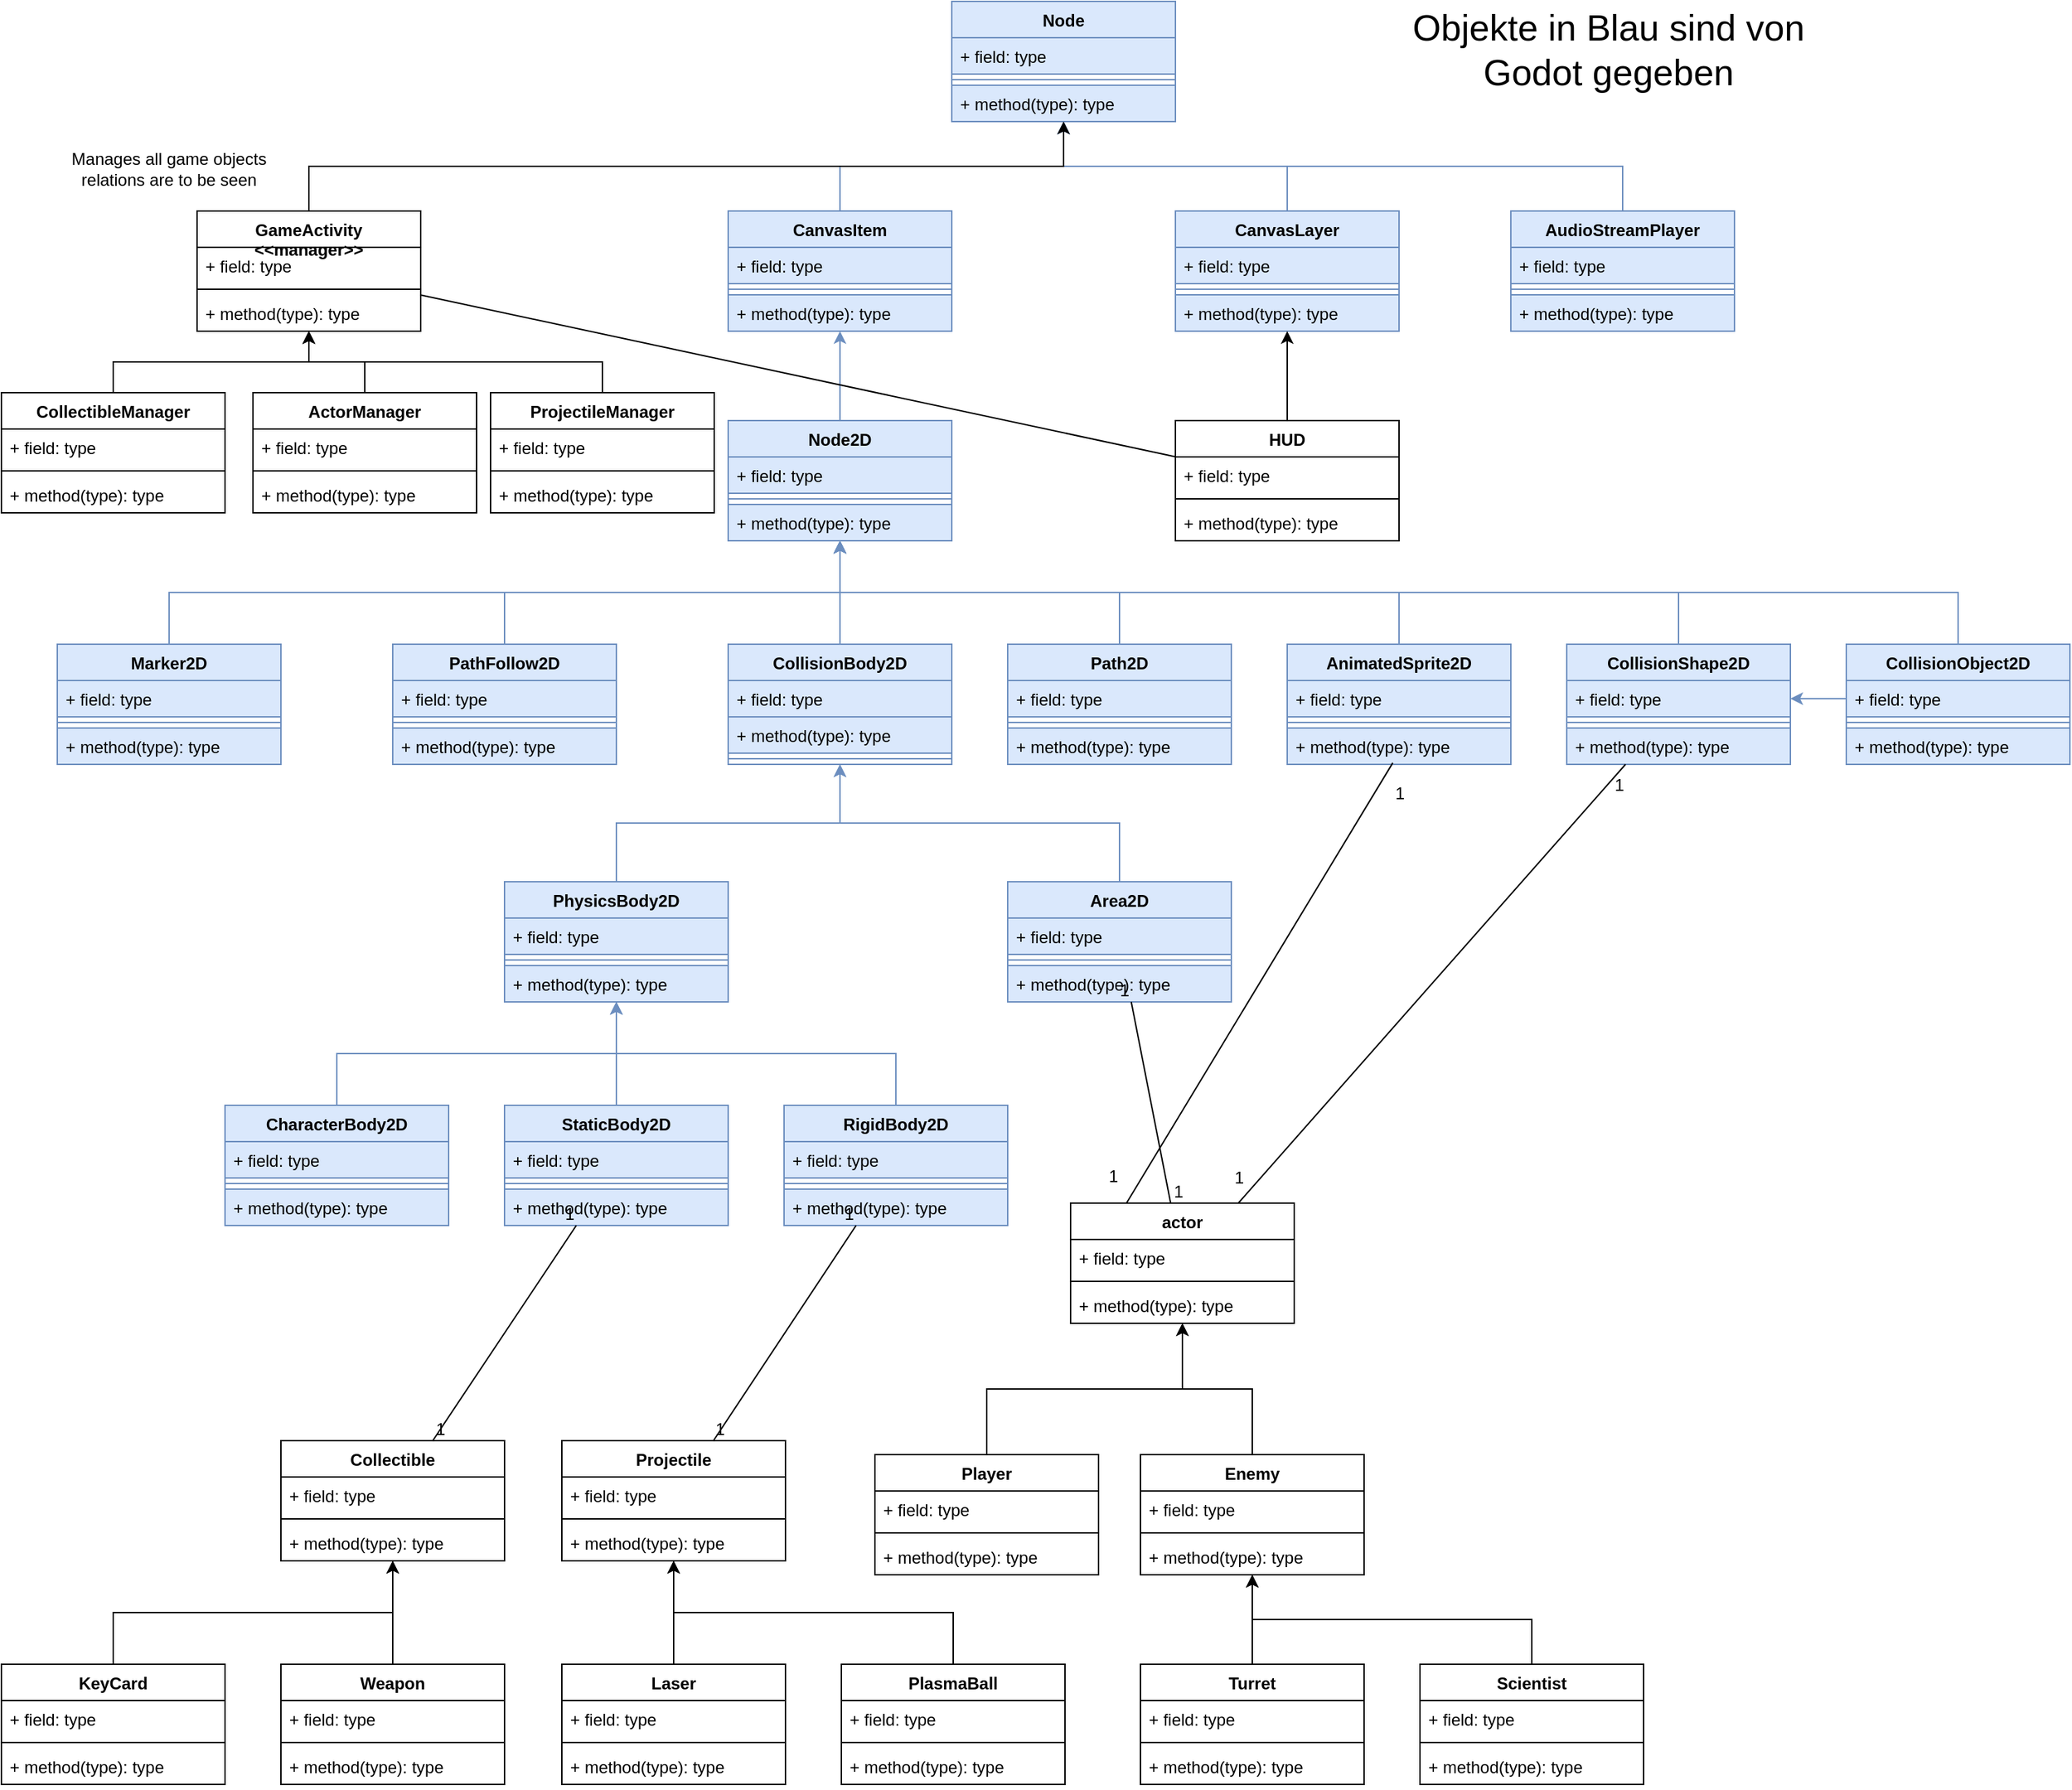 <mxfile version="22.1.5" type="device">
  <diagram name="Seite-1" id="8_AKEv_SqGgU8p5Rd0nz">
    <mxGraphModel dx="901" dy="928" grid="1" gridSize="10" guides="1" tooltips="1" connect="1" arrows="1" fold="1" page="1" pageScale="1" pageWidth="827" pageHeight="1169" math="0" shadow="0">
      <root>
        <mxCell id="0" />
        <mxCell id="1" parent="0" />
        <mxCell id="bSBGrq-k2S3T-TrdCs9c-128" style="edgeStyle=orthogonalEdgeStyle;rounded=0;orthogonalLoop=1;jettySize=auto;html=1;exitX=0.5;exitY=0;exitDx=0;exitDy=0;" parent="1" source="bSBGrq-k2S3T-TrdCs9c-86" target="bSBGrq-k2S3T-TrdCs9c-110" edge="1">
          <mxGeometry relative="1" as="geometry" />
        </mxCell>
        <mxCell id="bSBGrq-k2S3T-TrdCs9c-86" value="Player" style="swimlane;fontStyle=1;align=center;verticalAlign=top;childLayout=stackLayout;horizontal=1;startSize=26;horizontalStack=0;resizeParent=1;resizeParentMax=0;resizeLast=0;collapsible=1;marginBottom=0;whiteSpace=wrap;html=1;" parent="1" vertex="1">
          <mxGeometry x="1465" y="1290" width="160" height="86" as="geometry" />
        </mxCell>
        <mxCell id="bSBGrq-k2S3T-TrdCs9c-87" value="+ field: type" style="text;strokeColor=none;fillColor=none;align=left;verticalAlign=top;spacingLeft=4;spacingRight=4;overflow=hidden;rotatable=0;points=[[0,0.5],[1,0.5]];portConstraint=eastwest;whiteSpace=wrap;html=1;" parent="bSBGrq-k2S3T-TrdCs9c-86" vertex="1">
          <mxGeometry y="26" width="160" height="26" as="geometry" />
        </mxCell>
        <mxCell id="bSBGrq-k2S3T-TrdCs9c-88" value="" style="line;strokeWidth=1;fillColor=none;align=left;verticalAlign=middle;spacingTop=-1;spacingLeft=3;spacingRight=3;rotatable=0;labelPosition=right;points=[];portConstraint=eastwest;strokeColor=inherit;" parent="bSBGrq-k2S3T-TrdCs9c-86" vertex="1">
          <mxGeometry y="52" width="160" height="8" as="geometry" />
        </mxCell>
        <mxCell id="bSBGrq-k2S3T-TrdCs9c-89" value="+ method(type): type" style="text;strokeColor=none;fillColor=none;align=left;verticalAlign=top;spacingLeft=4;spacingRight=4;overflow=hidden;rotatable=0;points=[[0,0.5],[1,0.5]];portConstraint=eastwest;whiteSpace=wrap;html=1;" parent="bSBGrq-k2S3T-TrdCs9c-86" vertex="1">
          <mxGeometry y="60" width="160" height="26" as="geometry" />
        </mxCell>
        <mxCell id="bSBGrq-k2S3T-TrdCs9c-129" style="edgeStyle=orthogonalEdgeStyle;rounded=0;orthogonalLoop=1;jettySize=auto;html=1;exitX=0.5;exitY=0;exitDx=0;exitDy=0;" parent="1" source="bSBGrq-k2S3T-TrdCs9c-90" target="bSBGrq-k2S3T-TrdCs9c-110" edge="1">
          <mxGeometry relative="1" as="geometry" />
        </mxCell>
        <mxCell id="bSBGrq-k2S3T-TrdCs9c-90" value="Enemy" style="swimlane;fontStyle=1;align=center;verticalAlign=top;childLayout=stackLayout;horizontal=1;startSize=26;horizontalStack=0;resizeParent=1;resizeParentMax=0;resizeLast=0;collapsible=1;marginBottom=0;whiteSpace=wrap;html=1;" parent="1" vertex="1">
          <mxGeometry x="1655" y="1290" width="160" height="86" as="geometry" />
        </mxCell>
        <mxCell id="bSBGrq-k2S3T-TrdCs9c-91" value="+ field: type" style="text;strokeColor=none;fillColor=none;align=left;verticalAlign=top;spacingLeft=4;spacingRight=4;overflow=hidden;rotatable=0;points=[[0,0.5],[1,0.5]];portConstraint=eastwest;whiteSpace=wrap;html=1;" parent="bSBGrq-k2S3T-TrdCs9c-90" vertex="1">
          <mxGeometry y="26" width="160" height="26" as="geometry" />
        </mxCell>
        <mxCell id="bSBGrq-k2S3T-TrdCs9c-92" value="" style="line;strokeWidth=1;fillColor=none;align=left;verticalAlign=middle;spacingTop=-1;spacingLeft=3;spacingRight=3;rotatable=0;labelPosition=right;points=[];portConstraint=eastwest;strokeColor=inherit;" parent="bSBGrq-k2S3T-TrdCs9c-90" vertex="1">
          <mxGeometry y="52" width="160" height="8" as="geometry" />
        </mxCell>
        <mxCell id="bSBGrq-k2S3T-TrdCs9c-93" value="+ method(type): type" style="text;strokeColor=none;fillColor=none;align=left;verticalAlign=top;spacingLeft=4;spacingRight=4;overflow=hidden;rotatable=0;points=[[0,0.5],[1,0.5]];portConstraint=eastwest;whiteSpace=wrap;html=1;" parent="bSBGrq-k2S3T-TrdCs9c-90" vertex="1">
          <mxGeometry y="60" width="160" height="26" as="geometry" />
        </mxCell>
        <mxCell id="bSBGrq-k2S3T-TrdCs9c-110" value="actor" style="swimlane;fontStyle=1;align=center;verticalAlign=top;childLayout=stackLayout;horizontal=1;startSize=26;horizontalStack=0;resizeParent=1;resizeParentMax=0;resizeLast=0;collapsible=1;marginBottom=0;whiteSpace=wrap;html=1;" parent="1" vertex="1">
          <mxGeometry x="1605" y="1110" width="160" height="86" as="geometry" />
        </mxCell>
        <mxCell id="bSBGrq-k2S3T-TrdCs9c-111" value="+ field: type" style="text;strokeColor=none;fillColor=none;align=left;verticalAlign=top;spacingLeft=4;spacingRight=4;overflow=hidden;rotatable=0;points=[[0,0.5],[1,0.5]];portConstraint=eastwest;whiteSpace=wrap;html=1;" parent="bSBGrq-k2S3T-TrdCs9c-110" vertex="1">
          <mxGeometry y="26" width="160" height="26" as="geometry" />
        </mxCell>
        <mxCell id="bSBGrq-k2S3T-TrdCs9c-112" value="" style="line;strokeWidth=1;fillColor=none;align=left;verticalAlign=middle;spacingTop=-1;spacingLeft=3;spacingRight=3;rotatable=0;labelPosition=right;points=[];portConstraint=eastwest;strokeColor=inherit;" parent="bSBGrq-k2S3T-TrdCs9c-110" vertex="1">
          <mxGeometry y="52" width="160" height="8" as="geometry" />
        </mxCell>
        <mxCell id="bSBGrq-k2S3T-TrdCs9c-113" value="+ method(type): type" style="text;strokeColor=none;fillColor=none;align=left;verticalAlign=top;spacingLeft=4;spacingRight=4;overflow=hidden;rotatable=0;points=[[0,0.5],[1,0.5]];portConstraint=eastwest;whiteSpace=wrap;html=1;" parent="bSBGrq-k2S3T-TrdCs9c-110" vertex="1">
          <mxGeometry y="60" width="160" height="26" as="geometry" />
        </mxCell>
        <mxCell id="bSBGrq-k2S3T-TrdCs9c-133" style="edgeStyle=orthogonalEdgeStyle;rounded=0;orthogonalLoop=1;jettySize=auto;html=1;exitX=0.5;exitY=0;exitDx=0;exitDy=0;fillColor=#dae8fc;strokeColor=#6c8ebf;" parent="1" source="bSBGrq-k2S3T-TrdCs9c-114" target="bSBGrq-k2S3T-TrdCs9c-118" edge="1">
          <mxGeometry relative="1" as="geometry" />
        </mxCell>
        <mxCell id="bSBGrq-k2S3T-TrdCs9c-114" value="RigidBody2D" style="swimlane;fontStyle=1;align=center;verticalAlign=top;childLayout=stackLayout;horizontal=1;startSize=26;horizontalStack=0;resizeParent=1;resizeParentMax=0;resizeLast=0;collapsible=1;marginBottom=0;whiteSpace=wrap;html=1;fillColor=#dae8fc;strokeColor=#6c8ebf;" parent="1" vertex="1">
          <mxGeometry x="1400" y="1040" width="160" height="86" as="geometry" />
        </mxCell>
        <mxCell id="bSBGrq-k2S3T-TrdCs9c-115" value="+ field: type" style="text;strokeColor=#6c8ebf;fillColor=#dae8fc;align=left;verticalAlign=top;spacingLeft=4;spacingRight=4;overflow=hidden;rotatable=0;points=[[0,0.5],[1,0.5]];portConstraint=eastwest;whiteSpace=wrap;html=1;" parent="bSBGrq-k2S3T-TrdCs9c-114" vertex="1">
          <mxGeometry y="26" width="160" height="26" as="geometry" />
        </mxCell>
        <mxCell id="bSBGrq-k2S3T-TrdCs9c-116" value="" style="line;strokeWidth=1;fillColor=#dae8fc;align=left;verticalAlign=middle;spacingTop=-1;spacingLeft=3;spacingRight=3;rotatable=0;labelPosition=right;points=[];portConstraint=eastwest;strokeColor=#6c8ebf;" parent="bSBGrq-k2S3T-TrdCs9c-114" vertex="1">
          <mxGeometry y="52" width="160" height="8" as="geometry" />
        </mxCell>
        <mxCell id="bSBGrq-k2S3T-TrdCs9c-117" value="+ method(type): type" style="text;strokeColor=#6c8ebf;fillColor=#dae8fc;align=left;verticalAlign=top;spacingLeft=4;spacingRight=4;overflow=hidden;rotatable=0;points=[[0,0.5],[1,0.5]];portConstraint=eastwest;whiteSpace=wrap;html=1;" parent="bSBGrq-k2S3T-TrdCs9c-114" vertex="1">
          <mxGeometry y="60" width="160" height="26" as="geometry" />
        </mxCell>
        <mxCell id="zBM-03f7STDqsupm6nfP-13" style="edgeStyle=orthogonalEdgeStyle;rounded=0;orthogonalLoop=1;jettySize=auto;html=1;exitX=0.5;exitY=0;exitDx=0;exitDy=0;fillColor=#dae8fc;strokeColor=#6c8ebf;" parent="1" source="bSBGrq-k2S3T-TrdCs9c-118" target="zBM-03f7STDqsupm6nfP-9" edge="1">
          <mxGeometry relative="1" as="geometry" />
        </mxCell>
        <mxCell id="bSBGrq-k2S3T-TrdCs9c-118" value="PhysicsBody2D" style="swimlane;fontStyle=1;align=center;verticalAlign=top;childLayout=stackLayout;horizontal=1;startSize=26;horizontalStack=0;resizeParent=1;resizeParentMax=0;resizeLast=0;collapsible=1;marginBottom=0;whiteSpace=wrap;html=1;fillColor=#dae8fc;strokeColor=#6c8ebf;" parent="1" vertex="1">
          <mxGeometry x="1200" y="880" width="160" height="86" as="geometry" />
        </mxCell>
        <mxCell id="bSBGrq-k2S3T-TrdCs9c-119" value="+ field: type" style="text;strokeColor=#6c8ebf;fillColor=#dae8fc;align=left;verticalAlign=top;spacingLeft=4;spacingRight=4;overflow=hidden;rotatable=0;points=[[0,0.5],[1,0.5]];portConstraint=eastwest;whiteSpace=wrap;html=1;" parent="bSBGrq-k2S3T-TrdCs9c-118" vertex="1">
          <mxGeometry y="26" width="160" height="26" as="geometry" />
        </mxCell>
        <mxCell id="bSBGrq-k2S3T-TrdCs9c-120" value="" style="line;strokeWidth=1;fillColor=#dae8fc;align=left;verticalAlign=middle;spacingTop=-1;spacingLeft=3;spacingRight=3;rotatable=0;labelPosition=right;points=[];portConstraint=eastwest;strokeColor=#6c8ebf;" parent="bSBGrq-k2S3T-TrdCs9c-118" vertex="1">
          <mxGeometry y="52" width="160" height="8" as="geometry" />
        </mxCell>
        <mxCell id="bSBGrq-k2S3T-TrdCs9c-121" value="+ method(type): type" style="text;strokeColor=#6c8ebf;fillColor=#dae8fc;align=left;verticalAlign=top;spacingLeft=4;spacingRight=4;overflow=hidden;rotatable=0;points=[[0,0.5],[1,0.5]];portConstraint=eastwest;whiteSpace=wrap;html=1;" parent="bSBGrq-k2S3T-TrdCs9c-118" vertex="1">
          <mxGeometry y="60" width="160" height="26" as="geometry" />
        </mxCell>
        <mxCell id="bSBGrq-k2S3T-TrdCs9c-132" style="edgeStyle=orthogonalEdgeStyle;rounded=0;orthogonalLoop=1;jettySize=auto;html=1;exitX=0.5;exitY=0;exitDx=0;exitDy=0;fillColor=#dae8fc;strokeColor=#6c8ebf;" parent="1" source="bSBGrq-k2S3T-TrdCs9c-122" target="bSBGrq-k2S3T-TrdCs9c-118" edge="1">
          <mxGeometry relative="1" as="geometry" />
        </mxCell>
        <mxCell id="bSBGrq-k2S3T-TrdCs9c-122" value="StaticBody2D" style="swimlane;fontStyle=1;align=center;verticalAlign=top;childLayout=stackLayout;horizontal=1;startSize=26;horizontalStack=0;resizeParent=1;resizeParentMax=0;resizeLast=0;collapsible=1;marginBottom=0;whiteSpace=wrap;html=1;fillColor=#dae8fc;strokeColor=#6c8ebf;" parent="1" vertex="1">
          <mxGeometry x="1200" y="1040" width="160" height="86" as="geometry" />
        </mxCell>
        <mxCell id="bSBGrq-k2S3T-TrdCs9c-123" value="+ field: type" style="text;strokeColor=#6c8ebf;fillColor=#dae8fc;align=left;verticalAlign=top;spacingLeft=4;spacingRight=4;overflow=hidden;rotatable=0;points=[[0,0.5],[1,0.5]];portConstraint=eastwest;whiteSpace=wrap;html=1;" parent="bSBGrq-k2S3T-TrdCs9c-122" vertex="1">
          <mxGeometry y="26" width="160" height="26" as="geometry" />
        </mxCell>
        <mxCell id="bSBGrq-k2S3T-TrdCs9c-124" value="" style="line;strokeWidth=1;fillColor=#dae8fc;align=left;verticalAlign=middle;spacingTop=-1;spacingLeft=3;spacingRight=3;rotatable=0;labelPosition=right;points=[];portConstraint=eastwest;strokeColor=#6c8ebf;" parent="bSBGrq-k2S3T-TrdCs9c-122" vertex="1">
          <mxGeometry y="52" width="160" height="8" as="geometry" />
        </mxCell>
        <mxCell id="bSBGrq-k2S3T-TrdCs9c-125" value="+ method(type): type" style="text;strokeColor=#6c8ebf;fillColor=#dae8fc;align=left;verticalAlign=top;spacingLeft=4;spacingRight=4;overflow=hidden;rotatable=0;points=[[0,0.5],[1,0.5]];portConstraint=eastwest;whiteSpace=wrap;html=1;" parent="bSBGrq-k2S3T-TrdCs9c-122" vertex="1">
          <mxGeometry y="60" width="160" height="26" as="geometry" />
        </mxCell>
        <mxCell id="bSBGrq-k2S3T-TrdCs9c-138" style="edgeStyle=orthogonalEdgeStyle;rounded=0;orthogonalLoop=1;jettySize=auto;html=1;exitX=0.5;exitY=0;exitDx=0;exitDy=0;fillColor=#dae8fc;strokeColor=#6c8ebf;" parent="1" source="bSBGrq-k2S3T-TrdCs9c-134" target="bSBGrq-k2S3T-TrdCs9c-118" edge="1">
          <mxGeometry relative="1" as="geometry" />
        </mxCell>
        <mxCell id="bSBGrq-k2S3T-TrdCs9c-134" value="CharacterBody2D" style="swimlane;fontStyle=1;align=center;verticalAlign=top;childLayout=stackLayout;horizontal=1;startSize=26;horizontalStack=0;resizeParent=1;resizeParentMax=0;resizeLast=0;collapsible=1;marginBottom=0;whiteSpace=wrap;html=1;fillColor=#dae8fc;strokeColor=#6c8ebf;" parent="1" vertex="1">
          <mxGeometry x="1000" y="1040" width="160" height="86" as="geometry" />
        </mxCell>
        <mxCell id="bSBGrq-k2S3T-TrdCs9c-135" value="+ field: type" style="text;strokeColor=#6c8ebf;fillColor=#dae8fc;align=left;verticalAlign=top;spacingLeft=4;spacingRight=4;overflow=hidden;rotatable=0;points=[[0,0.5],[1,0.5]];portConstraint=eastwest;whiteSpace=wrap;html=1;" parent="bSBGrq-k2S3T-TrdCs9c-134" vertex="1">
          <mxGeometry y="26" width="160" height="26" as="geometry" />
        </mxCell>
        <mxCell id="bSBGrq-k2S3T-TrdCs9c-136" value="" style="line;strokeWidth=1;fillColor=#dae8fc;align=left;verticalAlign=middle;spacingTop=-1;spacingLeft=3;spacingRight=3;rotatable=0;labelPosition=right;points=[];portConstraint=eastwest;strokeColor=#6c8ebf;" parent="bSBGrq-k2S3T-TrdCs9c-134" vertex="1">
          <mxGeometry y="52" width="160" height="8" as="geometry" />
        </mxCell>
        <mxCell id="bSBGrq-k2S3T-TrdCs9c-137" value="+ method(type): type" style="text;strokeColor=#6c8ebf;fillColor=#dae8fc;align=left;verticalAlign=top;spacingLeft=4;spacingRight=4;overflow=hidden;rotatable=0;points=[[0,0.5],[1,0.5]];portConstraint=eastwest;whiteSpace=wrap;html=1;" parent="bSBGrq-k2S3T-TrdCs9c-134" vertex="1">
          <mxGeometry y="60" width="160" height="26" as="geometry" />
        </mxCell>
        <mxCell id="zBM-03f7STDqsupm6nfP-14" style="edgeStyle=orthogonalEdgeStyle;rounded=0;orthogonalLoop=1;jettySize=auto;html=1;exitX=0.5;exitY=0;exitDx=0;exitDy=0;fillColor=#dae8fc;strokeColor=#6c8ebf;" parent="1" source="zBM-03f7STDqsupm6nfP-1" target="zBM-03f7STDqsupm6nfP-9" edge="1">
          <mxGeometry relative="1" as="geometry" />
        </mxCell>
        <mxCell id="zBM-03f7STDqsupm6nfP-1" value="Area2D" style="swimlane;fontStyle=1;align=center;verticalAlign=top;childLayout=stackLayout;horizontal=1;startSize=26;horizontalStack=0;resizeParent=1;resizeParentMax=0;resizeLast=0;collapsible=1;marginBottom=0;whiteSpace=wrap;html=1;fillColor=#dae8fc;strokeColor=#6c8ebf;" parent="1" vertex="1">
          <mxGeometry x="1560" y="880" width="160" height="86" as="geometry" />
        </mxCell>
        <mxCell id="zBM-03f7STDqsupm6nfP-2" value="+ field: type" style="text;strokeColor=#6c8ebf;fillColor=#dae8fc;align=left;verticalAlign=top;spacingLeft=4;spacingRight=4;overflow=hidden;rotatable=0;points=[[0,0.5],[1,0.5]];portConstraint=eastwest;whiteSpace=wrap;html=1;" parent="zBM-03f7STDqsupm6nfP-1" vertex="1">
          <mxGeometry y="26" width="160" height="26" as="geometry" />
        </mxCell>
        <mxCell id="zBM-03f7STDqsupm6nfP-3" value="" style="line;strokeWidth=1;fillColor=#dae8fc;align=left;verticalAlign=middle;spacingTop=-1;spacingLeft=3;spacingRight=3;rotatable=0;labelPosition=right;points=[];portConstraint=eastwest;strokeColor=#6c8ebf;" parent="zBM-03f7STDqsupm6nfP-1" vertex="1">
          <mxGeometry y="52" width="160" height="8" as="geometry" />
        </mxCell>
        <mxCell id="zBM-03f7STDqsupm6nfP-4" value="+ method(type): type" style="text;strokeColor=#6c8ebf;fillColor=#dae8fc;align=left;verticalAlign=top;spacingLeft=4;spacingRight=4;overflow=hidden;rotatable=0;points=[[0,0.5],[1,0.5]];portConstraint=eastwest;whiteSpace=wrap;html=1;" parent="zBM-03f7STDqsupm6nfP-1" vertex="1">
          <mxGeometry y="60" width="160" height="26" as="geometry" />
        </mxCell>
        <mxCell id="zBM-03f7STDqsupm6nfP-25" style="edgeStyle=orthogonalEdgeStyle;rounded=0;orthogonalLoop=1;jettySize=auto;html=1;exitX=0.5;exitY=0;exitDx=0;exitDy=0;fillColor=#dae8fc;strokeColor=#6c8ebf;" parent="1" source="zBM-03f7STDqsupm6nfP-5" target="zBM-03f7STDqsupm6nfP-17" edge="1">
          <mxGeometry relative="1" as="geometry" />
        </mxCell>
        <mxCell id="zBM-03f7STDqsupm6nfP-5" value="Node2D" style="swimlane;fontStyle=1;align=center;verticalAlign=top;childLayout=stackLayout;horizontal=1;startSize=26;horizontalStack=0;resizeParent=1;resizeParentMax=0;resizeLast=0;collapsible=1;marginBottom=0;whiteSpace=wrap;html=1;fillColor=#dae8fc;strokeColor=#6c8ebf;" parent="1" vertex="1">
          <mxGeometry x="1360" y="550" width="160" height="86" as="geometry" />
        </mxCell>
        <mxCell id="zBM-03f7STDqsupm6nfP-6" value="+ field: type" style="text;strokeColor=#6c8ebf;fillColor=#dae8fc;align=left;verticalAlign=top;spacingLeft=4;spacingRight=4;overflow=hidden;rotatable=0;points=[[0,0.5],[1,0.5]];portConstraint=eastwest;whiteSpace=wrap;html=1;" parent="zBM-03f7STDqsupm6nfP-5" vertex="1">
          <mxGeometry y="26" width="160" height="26" as="geometry" />
        </mxCell>
        <mxCell id="zBM-03f7STDqsupm6nfP-7" value="" style="line;strokeWidth=1;fillColor=#dae8fc;align=left;verticalAlign=middle;spacingTop=-1;spacingLeft=3;spacingRight=3;rotatable=0;labelPosition=right;points=[];portConstraint=eastwest;strokeColor=#6c8ebf;" parent="zBM-03f7STDqsupm6nfP-5" vertex="1">
          <mxGeometry y="52" width="160" height="8" as="geometry" />
        </mxCell>
        <mxCell id="zBM-03f7STDqsupm6nfP-8" value="+ method(type): type" style="text;strokeColor=#6c8ebf;fillColor=#dae8fc;align=left;verticalAlign=top;spacingLeft=4;spacingRight=4;overflow=hidden;rotatable=0;points=[[0,0.5],[1,0.5]];portConstraint=eastwest;whiteSpace=wrap;html=1;" parent="zBM-03f7STDqsupm6nfP-5" vertex="1">
          <mxGeometry y="60" width="160" height="26" as="geometry" />
        </mxCell>
        <mxCell id="zBM-03f7STDqsupm6nfP-16" style="edgeStyle=orthogonalEdgeStyle;rounded=0;orthogonalLoop=1;jettySize=auto;html=1;exitX=0.5;exitY=0;exitDx=0;exitDy=0;fillColor=#dae8fc;strokeColor=#6c8ebf;" parent="1" source="zBM-03f7STDqsupm6nfP-9" target="zBM-03f7STDqsupm6nfP-5" edge="1">
          <mxGeometry relative="1" as="geometry" />
        </mxCell>
        <mxCell id="zBM-03f7STDqsupm6nfP-9" value="&lt;div&gt;CollisionBody2D&lt;/div&gt;&lt;div&gt;&lt;br&gt;&lt;/div&gt;" style="swimlane;fontStyle=1;align=center;verticalAlign=top;childLayout=stackLayout;horizontal=1;startSize=26;horizontalStack=0;resizeParent=1;resizeParentMax=0;resizeLast=0;collapsible=1;marginBottom=0;whiteSpace=wrap;html=1;fillColor=#dae8fc;strokeColor=#6c8ebf;" parent="1" vertex="1">
          <mxGeometry x="1360" y="710" width="160" height="86" as="geometry" />
        </mxCell>
        <mxCell id="zBM-03f7STDqsupm6nfP-10" value="+ field: type" style="text;strokeColor=#6c8ebf;fillColor=#dae8fc;align=left;verticalAlign=top;spacingLeft=4;spacingRight=4;overflow=hidden;rotatable=0;points=[[0,0.5],[1,0.5]];portConstraint=eastwest;whiteSpace=wrap;html=1;" parent="zBM-03f7STDqsupm6nfP-9" vertex="1">
          <mxGeometry y="26" width="160" height="26" as="geometry" />
        </mxCell>
        <mxCell id="zBM-03f7STDqsupm6nfP-12" value="+ method(type): type" style="text;strokeColor=#6c8ebf;fillColor=#dae8fc;align=left;verticalAlign=top;spacingLeft=4;spacingRight=4;overflow=hidden;rotatable=0;points=[[0,0.5],[1,0.5]];portConstraint=eastwest;whiteSpace=wrap;html=1;" parent="zBM-03f7STDqsupm6nfP-9" vertex="1">
          <mxGeometry y="52" width="160" height="26" as="geometry" />
        </mxCell>
        <mxCell id="zBM-03f7STDqsupm6nfP-11" value="" style="line;strokeWidth=1;fillColor=#dae8fc;align=left;verticalAlign=middle;spacingTop=-1;spacingLeft=3;spacingRight=3;rotatable=0;labelPosition=right;points=[];portConstraint=eastwest;strokeColor=#6c8ebf;" parent="zBM-03f7STDqsupm6nfP-9" vertex="1">
          <mxGeometry y="78" width="160" height="8" as="geometry" />
        </mxCell>
        <mxCell id="zBM-03f7STDqsupm6nfP-26" style="edgeStyle=orthogonalEdgeStyle;rounded=0;orthogonalLoop=1;jettySize=auto;html=1;exitX=0.5;exitY=0;exitDx=0;exitDy=0;fillColor=#dae8fc;strokeColor=#6c8ebf;" parent="1" source="zBM-03f7STDqsupm6nfP-17" target="zBM-03f7STDqsupm6nfP-21" edge="1">
          <mxGeometry relative="1" as="geometry" />
        </mxCell>
        <mxCell id="zBM-03f7STDqsupm6nfP-17" value="&lt;div&gt;CanvasItem&lt;/div&gt;&lt;div&gt;&lt;br&gt;&lt;/div&gt;" style="swimlane;fontStyle=1;align=center;verticalAlign=top;childLayout=stackLayout;horizontal=1;startSize=26;horizontalStack=0;resizeParent=1;resizeParentMax=0;resizeLast=0;collapsible=1;marginBottom=0;whiteSpace=wrap;html=1;fillColor=#dae8fc;strokeColor=#6c8ebf;" parent="1" vertex="1">
          <mxGeometry x="1360" y="400" width="160" height="86" as="geometry" />
        </mxCell>
        <mxCell id="zBM-03f7STDqsupm6nfP-18" value="+ field: type" style="text;strokeColor=#6c8ebf;fillColor=#dae8fc;align=left;verticalAlign=top;spacingLeft=4;spacingRight=4;overflow=hidden;rotatable=0;points=[[0,0.5],[1,0.5]];portConstraint=eastwest;whiteSpace=wrap;html=1;" parent="zBM-03f7STDqsupm6nfP-17" vertex="1">
          <mxGeometry y="26" width="160" height="26" as="geometry" />
        </mxCell>
        <mxCell id="zBM-03f7STDqsupm6nfP-19" value="" style="line;strokeWidth=1;fillColor=#dae8fc;align=left;verticalAlign=middle;spacingTop=-1;spacingLeft=3;spacingRight=3;rotatable=0;labelPosition=right;points=[];portConstraint=eastwest;strokeColor=#6c8ebf;" parent="zBM-03f7STDqsupm6nfP-17" vertex="1">
          <mxGeometry y="52" width="160" height="8" as="geometry" />
        </mxCell>
        <mxCell id="zBM-03f7STDqsupm6nfP-20" value="+ method(type): type" style="text;strokeColor=#6c8ebf;fillColor=#dae8fc;align=left;verticalAlign=top;spacingLeft=4;spacingRight=4;overflow=hidden;rotatable=0;points=[[0,0.5],[1,0.5]];portConstraint=eastwest;whiteSpace=wrap;html=1;" parent="zBM-03f7STDqsupm6nfP-17" vertex="1">
          <mxGeometry y="60" width="160" height="26" as="geometry" />
        </mxCell>
        <mxCell id="zBM-03f7STDqsupm6nfP-21" value="Node" style="swimlane;fontStyle=1;align=center;verticalAlign=top;childLayout=stackLayout;horizontal=1;startSize=26;horizontalStack=0;resizeParent=1;resizeParentMax=0;resizeLast=0;collapsible=1;marginBottom=0;whiteSpace=wrap;html=1;fillColor=#dae8fc;strokeColor=#6c8ebf;" parent="1" vertex="1">
          <mxGeometry x="1520" y="250" width="160" height="86" as="geometry" />
        </mxCell>
        <mxCell id="zBM-03f7STDqsupm6nfP-22" value="+ field: type" style="text;strokeColor=#6c8ebf;fillColor=#dae8fc;align=left;verticalAlign=top;spacingLeft=4;spacingRight=4;overflow=hidden;rotatable=0;points=[[0,0.5],[1,0.5]];portConstraint=eastwest;whiteSpace=wrap;html=1;" parent="zBM-03f7STDqsupm6nfP-21" vertex="1">
          <mxGeometry y="26" width="160" height="26" as="geometry" />
        </mxCell>
        <mxCell id="zBM-03f7STDqsupm6nfP-23" value="" style="line;strokeWidth=1;fillColor=#dae8fc;align=left;verticalAlign=middle;spacingTop=-1;spacingLeft=3;spacingRight=3;rotatable=0;labelPosition=right;points=[];portConstraint=eastwest;strokeColor=#6c8ebf;" parent="zBM-03f7STDqsupm6nfP-21" vertex="1">
          <mxGeometry y="52" width="160" height="8" as="geometry" />
        </mxCell>
        <mxCell id="zBM-03f7STDqsupm6nfP-24" value="+ method(type): type" style="text;strokeColor=#6c8ebf;fillColor=#dae8fc;align=left;verticalAlign=top;spacingLeft=4;spacingRight=4;overflow=hidden;rotatable=0;points=[[0,0.5],[1,0.5]];portConstraint=eastwest;whiteSpace=wrap;html=1;" parent="zBM-03f7STDqsupm6nfP-21" vertex="1">
          <mxGeometry y="60" width="160" height="26" as="geometry" />
        </mxCell>
        <mxCell id="zBM-03f7STDqsupm6nfP-31" style="edgeStyle=orthogonalEdgeStyle;rounded=0;orthogonalLoop=1;jettySize=auto;html=1;exitX=0.5;exitY=0;exitDx=0;exitDy=0;fillColor=#dae8fc;strokeColor=#6c8ebf;" parent="1" source="zBM-03f7STDqsupm6nfP-27" target="zBM-03f7STDqsupm6nfP-21" edge="1">
          <mxGeometry relative="1" as="geometry" />
        </mxCell>
        <mxCell id="zBM-03f7STDqsupm6nfP-27" value="CanvasLayer" style="swimlane;fontStyle=1;align=center;verticalAlign=top;childLayout=stackLayout;horizontal=1;startSize=26;horizontalStack=0;resizeParent=1;resizeParentMax=0;resizeLast=0;collapsible=1;marginBottom=0;whiteSpace=wrap;html=1;fillColor=#dae8fc;strokeColor=#6c8ebf;" parent="1" vertex="1">
          <mxGeometry x="1680" y="400" width="160" height="86" as="geometry" />
        </mxCell>
        <mxCell id="zBM-03f7STDqsupm6nfP-28" value="+ field: type" style="text;strokeColor=#6c8ebf;fillColor=#dae8fc;align=left;verticalAlign=top;spacingLeft=4;spacingRight=4;overflow=hidden;rotatable=0;points=[[0,0.5],[1,0.5]];portConstraint=eastwest;whiteSpace=wrap;html=1;" parent="zBM-03f7STDqsupm6nfP-27" vertex="1">
          <mxGeometry y="26" width="160" height="26" as="geometry" />
        </mxCell>
        <mxCell id="zBM-03f7STDqsupm6nfP-29" value="" style="line;strokeWidth=1;fillColor=#dae8fc;align=left;verticalAlign=middle;spacingTop=-1;spacingLeft=3;spacingRight=3;rotatable=0;labelPosition=right;points=[];portConstraint=eastwest;strokeColor=#6c8ebf;" parent="zBM-03f7STDqsupm6nfP-27" vertex="1">
          <mxGeometry y="52" width="160" height="8" as="geometry" />
        </mxCell>
        <mxCell id="zBM-03f7STDqsupm6nfP-30" value="+ method(type): type" style="text;strokeColor=#6c8ebf;fillColor=#dae8fc;align=left;verticalAlign=top;spacingLeft=4;spacingRight=4;overflow=hidden;rotatable=0;points=[[0,0.5],[1,0.5]];portConstraint=eastwest;whiteSpace=wrap;html=1;" parent="zBM-03f7STDqsupm6nfP-27" vertex="1">
          <mxGeometry y="60" width="160" height="26" as="geometry" />
        </mxCell>
        <mxCell id="zBM-03f7STDqsupm6nfP-36" style="edgeStyle=orthogonalEdgeStyle;rounded=0;orthogonalLoop=1;jettySize=auto;html=1;exitX=0.5;exitY=0;exitDx=0;exitDy=0;fillColor=#dae8fc;strokeColor=#6c8ebf;" parent="1" source="zBM-03f7STDqsupm6nfP-32" target="zBM-03f7STDqsupm6nfP-5" edge="1">
          <mxGeometry relative="1" as="geometry" />
        </mxCell>
        <mxCell id="zBM-03f7STDqsupm6nfP-32" value="&lt;div&gt;PathFollow2D&lt;/div&gt;&lt;div&gt;&lt;br&gt;&lt;/div&gt;" style="swimlane;fontStyle=1;align=center;verticalAlign=top;childLayout=stackLayout;horizontal=1;startSize=26;horizontalStack=0;resizeParent=1;resizeParentMax=0;resizeLast=0;collapsible=1;marginBottom=0;whiteSpace=wrap;html=1;fillColor=#dae8fc;strokeColor=#6c8ebf;" parent="1" vertex="1">
          <mxGeometry x="1120" y="710" width="160" height="86" as="geometry" />
        </mxCell>
        <mxCell id="zBM-03f7STDqsupm6nfP-33" value="+ field: type" style="text;strokeColor=#6c8ebf;fillColor=#dae8fc;align=left;verticalAlign=top;spacingLeft=4;spacingRight=4;overflow=hidden;rotatable=0;points=[[0,0.5],[1,0.5]];portConstraint=eastwest;whiteSpace=wrap;html=1;" parent="zBM-03f7STDqsupm6nfP-32" vertex="1">
          <mxGeometry y="26" width="160" height="26" as="geometry" />
        </mxCell>
        <mxCell id="zBM-03f7STDqsupm6nfP-34" value="" style="line;strokeWidth=1;fillColor=#dae8fc;align=left;verticalAlign=middle;spacingTop=-1;spacingLeft=3;spacingRight=3;rotatable=0;labelPosition=right;points=[];portConstraint=eastwest;strokeColor=#6c8ebf;" parent="zBM-03f7STDqsupm6nfP-32" vertex="1">
          <mxGeometry y="52" width="160" height="8" as="geometry" />
        </mxCell>
        <mxCell id="zBM-03f7STDqsupm6nfP-35" value="+ method(type): type" style="text;strokeColor=#6c8ebf;fillColor=#dae8fc;align=left;verticalAlign=top;spacingLeft=4;spacingRight=4;overflow=hidden;rotatable=0;points=[[0,0.5],[1,0.5]];portConstraint=eastwest;whiteSpace=wrap;html=1;" parent="zBM-03f7STDqsupm6nfP-32" vertex="1">
          <mxGeometry y="60" width="160" height="26" as="geometry" />
        </mxCell>
        <mxCell id="zBM-03f7STDqsupm6nfP-41" style="edgeStyle=orthogonalEdgeStyle;rounded=0;orthogonalLoop=1;jettySize=auto;html=1;exitX=0.5;exitY=0;exitDx=0;exitDy=0;fillColor=#dae8fc;strokeColor=#6c8ebf;" parent="1" source="zBM-03f7STDqsupm6nfP-37" target="zBM-03f7STDqsupm6nfP-5" edge="1">
          <mxGeometry relative="1" as="geometry" />
        </mxCell>
        <mxCell id="zBM-03f7STDqsupm6nfP-37" value="Marker2D" style="swimlane;fontStyle=1;align=center;verticalAlign=top;childLayout=stackLayout;horizontal=1;startSize=26;horizontalStack=0;resizeParent=1;resizeParentMax=0;resizeLast=0;collapsible=1;marginBottom=0;whiteSpace=wrap;html=1;fillColor=#dae8fc;strokeColor=#6c8ebf;" parent="1" vertex="1">
          <mxGeometry x="880" y="710" width="160" height="86" as="geometry" />
        </mxCell>
        <mxCell id="zBM-03f7STDqsupm6nfP-38" value="+ field: type" style="text;strokeColor=#6c8ebf;fillColor=#dae8fc;align=left;verticalAlign=top;spacingLeft=4;spacingRight=4;overflow=hidden;rotatable=0;points=[[0,0.5],[1,0.5]];portConstraint=eastwest;whiteSpace=wrap;html=1;" parent="zBM-03f7STDqsupm6nfP-37" vertex="1">
          <mxGeometry y="26" width="160" height="26" as="geometry" />
        </mxCell>
        <mxCell id="zBM-03f7STDqsupm6nfP-39" value="" style="line;strokeWidth=1;fillColor=#dae8fc;align=left;verticalAlign=middle;spacingTop=-1;spacingLeft=3;spacingRight=3;rotatable=0;labelPosition=right;points=[];portConstraint=eastwest;strokeColor=#6c8ebf;" parent="zBM-03f7STDqsupm6nfP-37" vertex="1">
          <mxGeometry y="52" width="160" height="8" as="geometry" />
        </mxCell>
        <mxCell id="zBM-03f7STDqsupm6nfP-40" value="+ method(type): type" style="text;strokeColor=#6c8ebf;fillColor=#dae8fc;align=left;verticalAlign=top;spacingLeft=4;spacingRight=4;overflow=hidden;rotatable=0;points=[[0,0.5],[1,0.5]];portConstraint=eastwest;whiteSpace=wrap;html=1;" parent="zBM-03f7STDqsupm6nfP-37" vertex="1">
          <mxGeometry y="60" width="160" height="26" as="geometry" />
        </mxCell>
        <mxCell id="zBM-03f7STDqsupm6nfP-50" style="edgeStyle=orthogonalEdgeStyle;rounded=0;orthogonalLoop=1;jettySize=auto;html=1;exitX=0.5;exitY=0;exitDx=0;exitDy=0;fillColor=#dae8fc;strokeColor=#6c8ebf;" parent="1" source="zBM-03f7STDqsupm6nfP-46" target="zBM-03f7STDqsupm6nfP-21" edge="1">
          <mxGeometry relative="1" as="geometry" />
        </mxCell>
        <mxCell id="zBM-03f7STDqsupm6nfP-46" value="AudioStreamPlayer" style="swimlane;fontStyle=1;align=center;verticalAlign=top;childLayout=stackLayout;horizontal=1;startSize=26;horizontalStack=0;resizeParent=1;resizeParentMax=0;resizeLast=0;collapsible=1;marginBottom=0;whiteSpace=wrap;html=1;fillColor=#dae8fc;strokeColor=#6c8ebf;" parent="1" vertex="1">
          <mxGeometry x="1920" y="400" width="160" height="86" as="geometry" />
        </mxCell>
        <mxCell id="zBM-03f7STDqsupm6nfP-47" value="+ field: type" style="text;strokeColor=#6c8ebf;fillColor=#dae8fc;align=left;verticalAlign=top;spacingLeft=4;spacingRight=4;overflow=hidden;rotatable=0;points=[[0,0.5],[1,0.5]];portConstraint=eastwest;whiteSpace=wrap;html=1;" parent="zBM-03f7STDqsupm6nfP-46" vertex="1">
          <mxGeometry y="26" width="160" height="26" as="geometry" />
        </mxCell>
        <mxCell id="zBM-03f7STDqsupm6nfP-48" value="" style="line;strokeWidth=1;fillColor=#dae8fc;align=left;verticalAlign=middle;spacingTop=-1;spacingLeft=3;spacingRight=3;rotatable=0;labelPosition=right;points=[];portConstraint=eastwest;strokeColor=#6c8ebf;" parent="zBM-03f7STDqsupm6nfP-46" vertex="1">
          <mxGeometry y="52" width="160" height="8" as="geometry" />
        </mxCell>
        <mxCell id="zBM-03f7STDqsupm6nfP-49" value="+ method(type): type" style="text;strokeColor=#6c8ebf;fillColor=#dae8fc;align=left;verticalAlign=top;spacingLeft=4;spacingRight=4;overflow=hidden;rotatable=0;points=[[0,0.5],[1,0.5]];portConstraint=eastwest;whiteSpace=wrap;html=1;" parent="zBM-03f7STDqsupm6nfP-46" vertex="1">
          <mxGeometry y="60" width="160" height="26" as="geometry" />
        </mxCell>
        <mxCell id="zBM-03f7STDqsupm6nfP-55" style="edgeStyle=orthogonalEdgeStyle;rounded=0;orthogonalLoop=1;jettySize=auto;html=1;exitX=0.5;exitY=0;exitDx=0;exitDy=0;fillColor=#dae8fc;strokeColor=#6c8ebf;" parent="1" source="zBM-03f7STDqsupm6nfP-51" target="zBM-03f7STDqsupm6nfP-5" edge="1">
          <mxGeometry relative="1" as="geometry" />
        </mxCell>
        <mxCell id="zBM-03f7STDqsupm6nfP-51" value="Path2D" style="swimlane;fontStyle=1;align=center;verticalAlign=top;childLayout=stackLayout;horizontal=1;startSize=26;horizontalStack=0;resizeParent=1;resizeParentMax=0;resizeLast=0;collapsible=1;marginBottom=0;whiteSpace=wrap;html=1;fillColor=#dae8fc;strokeColor=#6c8ebf;" parent="1" vertex="1">
          <mxGeometry x="1560" y="710" width="160" height="86" as="geometry" />
        </mxCell>
        <mxCell id="zBM-03f7STDqsupm6nfP-52" value="+ field: type" style="text;strokeColor=#6c8ebf;fillColor=#dae8fc;align=left;verticalAlign=top;spacingLeft=4;spacingRight=4;overflow=hidden;rotatable=0;points=[[0,0.5],[1,0.5]];portConstraint=eastwest;whiteSpace=wrap;html=1;" parent="zBM-03f7STDqsupm6nfP-51" vertex="1">
          <mxGeometry y="26" width="160" height="26" as="geometry" />
        </mxCell>
        <mxCell id="zBM-03f7STDqsupm6nfP-53" value="" style="line;strokeWidth=1;fillColor=#dae8fc;align=left;verticalAlign=middle;spacingTop=-1;spacingLeft=3;spacingRight=3;rotatable=0;labelPosition=right;points=[];portConstraint=eastwest;strokeColor=#6c8ebf;" parent="zBM-03f7STDqsupm6nfP-51" vertex="1">
          <mxGeometry y="52" width="160" height="8" as="geometry" />
        </mxCell>
        <mxCell id="zBM-03f7STDqsupm6nfP-54" value="+ method(type): type" style="text;strokeColor=#6c8ebf;fillColor=#dae8fc;align=left;verticalAlign=top;spacingLeft=4;spacingRight=4;overflow=hidden;rotatable=0;points=[[0,0.5],[1,0.5]];portConstraint=eastwest;whiteSpace=wrap;html=1;" parent="zBM-03f7STDqsupm6nfP-51" vertex="1">
          <mxGeometry y="60" width="160" height="26" as="geometry" />
        </mxCell>
        <mxCell id="zBM-03f7STDqsupm6nfP-60" style="edgeStyle=orthogonalEdgeStyle;rounded=0;orthogonalLoop=1;jettySize=auto;html=1;exitX=0.5;exitY=0;exitDx=0;exitDy=0;fillColor=#dae8fc;strokeColor=#6c8ebf;" parent="1" source="zBM-03f7STDqsupm6nfP-56" target="zBM-03f7STDqsupm6nfP-5" edge="1">
          <mxGeometry relative="1" as="geometry" />
        </mxCell>
        <mxCell id="zBM-03f7STDqsupm6nfP-56" value="AnimatedSprite2D" style="swimlane;fontStyle=1;align=center;verticalAlign=top;childLayout=stackLayout;horizontal=1;startSize=26;horizontalStack=0;resizeParent=1;resizeParentMax=0;resizeLast=0;collapsible=1;marginBottom=0;whiteSpace=wrap;html=1;fillColor=#dae8fc;strokeColor=#6c8ebf;" parent="1" vertex="1">
          <mxGeometry x="1760" y="710" width="160" height="86" as="geometry" />
        </mxCell>
        <mxCell id="zBM-03f7STDqsupm6nfP-57" value="+ field: type" style="text;strokeColor=#6c8ebf;fillColor=#dae8fc;align=left;verticalAlign=top;spacingLeft=4;spacingRight=4;overflow=hidden;rotatable=0;points=[[0,0.5],[1,0.5]];portConstraint=eastwest;whiteSpace=wrap;html=1;" parent="zBM-03f7STDqsupm6nfP-56" vertex="1">
          <mxGeometry y="26" width="160" height="26" as="geometry" />
        </mxCell>
        <mxCell id="zBM-03f7STDqsupm6nfP-58" value="" style="line;strokeWidth=1;fillColor=#dae8fc;align=left;verticalAlign=middle;spacingTop=-1;spacingLeft=3;spacingRight=3;rotatable=0;labelPosition=right;points=[];portConstraint=eastwest;strokeColor=#6c8ebf;" parent="zBM-03f7STDqsupm6nfP-56" vertex="1">
          <mxGeometry y="52" width="160" height="8" as="geometry" />
        </mxCell>
        <mxCell id="zBM-03f7STDqsupm6nfP-59" value="+ method(type): type" style="text;strokeColor=#6c8ebf;fillColor=#dae8fc;align=left;verticalAlign=top;spacingLeft=4;spacingRight=4;overflow=hidden;rotatable=0;points=[[0,0.5],[1,0.5]];portConstraint=eastwest;whiteSpace=wrap;html=1;" parent="zBM-03f7STDqsupm6nfP-56" vertex="1">
          <mxGeometry y="60" width="160" height="26" as="geometry" />
        </mxCell>
        <mxCell id="zBM-03f7STDqsupm6nfP-69" style="edgeStyle=orthogonalEdgeStyle;rounded=0;orthogonalLoop=1;jettySize=auto;html=1;exitX=0.5;exitY=0;exitDx=0;exitDy=0;fillColor=#dae8fc;strokeColor=#6c8ebf;" parent="1" source="zBM-03f7STDqsupm6nfP-61" target="zBM-03f7STDqsupm6nfP-5" edge="1">
          <mxGeometry relative="1" as="geometry" />
        </mxCell>
        <mxCell id="zBM-03f7STDqsupm6nfP-61" value="CollisionShape2D" style="swimlane;fontStyle=1;align=center;verticalAlign=top;childLayout=stackLayout;horizontal=1;startSize=26;horizontalStack=0;resizeParent=1;resizeParentMax=0;resizeLast=0;collapsible=1;marginBottom=0;whiteSpace=wrap;html=1;fillColor=#dae8fc;strokeColor=#6c8ebf;" parent="1" vertex="1">
          <mxGeometry x="1960" y="710" width="160" height="86" as="geometry" />
        </mxCell>
        <mxCell id="zBM-03f7STDqsupm6nfP-62" value="+ field: type" style="text;strokeColor=#6c8ebf;fillColor=#dae8fc;align=left;verticalAlign=top;spacingLeft=4;spacingRight=4;overflow=hidden;rotatable=0;points=[[0,0.5],[1,0.5]];portConstraint=eastwest;whiteSpace=wrap;html=1;" parent="zBM-03f7STDqsupm6nfP-61" vertex="1">
          <mxGeometry y="26" width="160" height="26" as="geometry" />
        </mxCell>
        <mxCell id="zBM-03f7STDqsupm6nfP-63" value="" style="line;strokeWidth=1;fillColor=#dae8fc;align=left;verticalAlign=middle;spacingTop=-1;spacingLeft=3;spacingRight=3;rotatable=0;labelPosition=right;points=[];portConstraint=eastwest;strokeColor=#6c8ebf;" parent="zBM-03f7STDqsupm6nfP-61" vertex="1">
          <mxGeometry y="52" width="160" height="8" as="geometry" />
        </mxCell>
        <mxCell id="zBM-03f7STDqsupm6nfP-64" value="+ method(type): type" style="text;strokeColor=#6c8ebf;fillColor=#dae8fc;align=left;verticalAlign=top;spacingLeft=4;spacingRight=4;overflow=hidden;rotatable=0;points=[[0,0.5],[1,0.5]];portConstraint=eastwest;whiteSpace=wrap;html=1;" parent="zBM-03f7STDqsupm6nfP-61" vertex="1">
          <mxGeometry y="60" width="160" height="26" as="geometry" />
        </mxCell>
        <mxCell id="zBM-03f7STDqsupm6nfP-70" style="edgeStyle=orthogonalEdgeStyle;rounded=0;orthogonalLoop=1;jettySize=auto;html=1;exitX=0.5;exitY=0;exitDx=0;exitDy=0;fillColor=#dae8fc;strokeColor=#6c8ebf;" parent="1" source="zBM-03f7STDqsupm6nfP-65" target="zBM-03f7STDqsupm6nfP-5" edge="1">
          <mxGeometry relative="1" as="geometry" />
        </mxCell>
        <mxCell id="zBM-03f7STDqsupm6nfP-65" value="CollisionObject2D" style="swimlane;fontStyle=1;align=center;verticalAlign=top;childLayout=stackLayout;horizontal=1;startSize=26;horizontalStack=0;resizeParent=1;resizeParentMax=0;resizeLast=0;collapsible=1;marginBottom=0;whiteSpace=wrap;html=1;fillColor=#dae8fc;strokeColor=#6c8ebf;" parent="1" vertex="1">
          <mxGeometry x="2160" y="710" width="160" height="86" as="geometry" />
        </mxCell>
        <mxCell id="zBM-03f7STDqsupm6nfP-66" value="+ field: type" style="text;strokeColor=#6c8ebf;fillColor=#dae8fc;align=left;verticalAlign=top;spacingLeft=4;spacingRight=4;overflow=hidden;rotatable=0;points=[[0,0.5],[1,0.5]];portConstraint=eastwest;whiteSpace=wrap;html=1;" parent="zBM-03f7STDqsupm6nfP-65" vertex="1">
          <mxGeometry y="26" width="160" height="26" as="geometry" />
        </mxCell>
        <mxCell id="zBM-03f7STDqsupm6nfP-67" value="" style="line;strokeWidth=1;fillColor=#dae8fc;align=left;verticalAlign=middle;spacingTop=-1;spacingLeft=3;spacingRight=3;rotatable=0;labelPosition=right;points=[];portConstraint=eastwest;strokeColor=#6c8ebf;" parent="zBM-03f7STDqsupm6nfP-65" vertex="1">
          <mxGeometry y="52" width="160" height="8" as="geometry" />
        </mxCell>
        <mxCell id="zBM-03f7STDqsupm6nfP-68" value="+ method(type): type" style="text;strokeColor=#6c8ebf;fillColor=#dae8fc;align=left;verticalAlign=top;spacingLeft=4;spacingRight=4;overflow=hidden;rotatable=0;points=[[0,0.5],[1,0.5]];portConstraint=eastwest;whiteSpace=wrap;html=1;" parent="zBM-03f7STDqsupm6nfP-65" vertex="1">
          <mxGeometry y="60" width="160" height="26" as="geometry" />
        </mxCell>
        <mxCell id="zBM-03f7STDqsupm6nfP-71" style="edgeStyle=orthogonalEdgeStyle;rounded=0;orthogonalLoop=1;jettySize=auto;html=1;exitX=0;exitY=0.5;exitDx=0;exitDy=0;entryX=1;entryY=0.5;entryDx=0;entryDy=0;fillColor=#dae8fc;strokeColor=#6c8ebf;" parent="1" source="zBM-03f7STDqsupm6nfP-66" target="zBM-03f7STDqsupm6nfP-62" edge="1">
          <mxGeometry relative="1" as="geometry" />
        </mxCell>
        <mxCell id="zBM-03f7STDqsupm6nfP-74" value="" style="endArrow=none;html=1;rounded=0;exitX=0.75;exitY=0;exitDx=0;exitDy=0;" parent="1" source="bSBGrq-k2S3T-TrdCs9c-110" target="zBM-03f7STDqsupm6nfP-61" edge="1">
          <mxGeometry relative="1" as="geometry">
            <mxPoint x="1930" y="1020" as="sourcePoint" />
            <mxPoint x="2090" y="1020" as="targetPoint" />
          </mxGeometry>
        </mxCell>
        <mxCell id="zBM-03f7STDqsupm6nfP-75" value="1" style="resizable=0;html=1;whiteSpace=wrap;align=right;verticalAlign=bottom;" parent="zBM-03f7STDqsupm6nfP-74" connectable="0" vertex="1">
          <mxGeometry x="1" relative="1" as="geometry">
            <mxPoint y="24" as="offset" />
          </mxGeometry>
        </mxCell>
        <mxCell id="zBM-03f7STDqsupm6nfP-76" value="1" style="resizable=0;html=1;whiteSpace=wrap;align=right;verticalAlign=bottom;" parent="1" connectable="0" vertex="1">
          <mxGeometry x="1730.003" y="1100.0" as="geometry" />
        </mxCell>
        <mxCell id="zBM-03f7STDqsupm6nfP-77" value="" style="endArrow=none;html=1;rounded=0;exitX=0.25;exitY=0;exitDx=0;exitDy=0;entryX=0.472;entryY=0.959;entryDx=0;entryDy=0;entryPerimeter=0;" parent="1" source="bSBGrq-k2S3T-TrdCs9c-110" target="zBM-03f7STDqsupm6nfP-59" edge="1">
          <mxGeometry relative="1" as="geometry">
            <mxPoint x="1710" y="910" as="sourcePoint" />
            <mxPoint x="1840" y="850" as="targetPoint" />
          </mxGeometry>
        </mxCell>
        <mxCell id="zBM-03f7STDqsupm6nfP-78" value="1" style="resizable=0;html=1;whiteSpace=wrap;align=right;verticalAlign=bottom;" parent="zBM-03f7STDqsupm6nfP-77" connectable="0" vertex="1">
          <mxGeometry x="1" relative="1" as="geometry">
            <mxPoint x="10" y="30" as="offset" />
          </mxGeometry>
        </mxCell>
        <mxCell id="zBM-03f7STDqsupm6nfP-79" value="1" style="resizable=0;html=1;whiteSpace=wrap;align=right;verticalAlign=bottom;" parent="1" connectable="0" vertex="1">
          <mxGeometry x="1640.004" y="1099.995" as="geometry" />
        </mxCell>
        <mxCell id="zBM-03f7STDqsupm6nfP-84" style="edgeStyle=orthogonalEdgeStyle;rounded=0;orthogonalLoop=1;jettySize=auto;html=1;exitX=0.5;exitY=0;exitDx=0;exitDy=0;" parent="1" source="zBM-03f7STDqsupm6nfP-80" target="zBM-03f7STDqsupm6nfP-27" edge="1">
          <mxGeometry relative="1" as="geometry" />
        </mxCell>
        <mxCell id="zBM-03f7STDqsupm6nfP-80" value="HUD" style="swimlane;fontStyle=1;align=center;verticalAlign=top;childLayout=stackLayout;horizontal=1;startSize=26;horizontalStack=0;resizeParent=1;resizeParentMax=0;resizeLast=0;collapsible=1;marginBottom=0;whiteSpace=wrap;html=1;" parent="1" vertex="1">
          <mxGeometry x="1680" y="550" width="160" height="86" as="geometry" />
        </mxCell>
        <mxCell id="zBM-03f7STDqsupm6nfP-81" value="+ field: type" style="text;strokeColor=none;fillColor=none;align=left;verticalAlign=top;spacingLeft=4;spacingRight=4;overflow=hidden;rotatable=0;points=[[0,0.5],[1,0.5]];portConstraint=eastwest;whiteSpace=wrap;html=1;" parent="zBM-03f7STDqsupm6nfP-80" vertex="1">
          <mxGeometry y="26" width="160" height="26" as="geometry" />
        </mxCell>
        <mxCell id="zBM-03f7STDqsupm6nfP-82" value="" style="line;strokeWidth=1;fillColor=none;align=left;verticalAlign=middle;spacingTop=-1;spacingLeft=3;spacingRight=3;rotatable=0;labelPosition=right;points=[];portConstraint=eastwest;strokeColor=inherit;" parent="zBM-03f7STDqsupm6nfP-80" vertex="1">
          <mxGeometry y="52" width="160" height="8" as="geometry" />
        </mxCell>
        <mxCell id="zBM-03f7STDqsupm6nfP-83" value="+ method(type): type" style="text;strokeColor=none;fillColor=none;align=left;verticalAlign=top;spacingLeft=4;spacingRight=4;overflow=hidden;rotatable=0;points=[[0,0.5],[1,0.5]];portConstraint=eastwest;whiteSpace=wrap;html=1;" parent="zBM-03f7STDqsupm6nfP-80" vertex="1">
          <mxGeometry y="60" width="160" height="26" as="geometry" />
        </mxCell>
        <mxCell id="zBM-03f7STDqsupm6nfP-85" value="Objekte in Blau sind von Godot gegeben" style="text;html=1;strokeColor=none;fillColor=none;align=center;verticalAlign=middle;whiteSpace=wrap;rounded=0;fontSize=26;" parent="1" vertex="1">
          <mxGeometry x="1810" y="270" width="360" height="30" as="geometry" />
        </mxCell>
        <mxCell id="zBM-03f7STDqsupm6nfP-90" style="edgeStyle=orthogonalEdgeStyle;rounded=0;orthogonalLoop=1;jettySize=auto;html=1;exitX=0.5;exitY=0;exitDx=0;exitDy=0;" parent="1" source="zBM-03f7STDqsupm6nfP-86" target="zBM-03f7STDqsupm6nfP-21" edge="1">
          <mxGeometry relative="1" as="geometry" />
        </mxCell>
        <mxCell id="zBM-03f7STDqsupm6nfP-86" value="&lt;div&gt;GameActivity&lt;/div&gt;&lt;div&gt;&amp;lt;&amp;lt;manager&amp;gt;&amp;gt;&lt;br&gt;&lt;/div&gt;" style="swimlane;fontStyle=1;align=center;verticalAlign=top;childLayout=stackLayout;horizontal=1;startSize=26;horizontalStack=0;resizeParent=1;resizeParentMax=0;resizeLast=0;collapsible=1;marginBottom=0;whiteSpace=wrap;html=1;" parent="1" vertex="1">
          <mxGeometry x="980" y="400" width="160" height="86" as="geometry">
            <mxRectangle x="1120" y="400" width="120" height="40" as="alternateBounds" />
          </mxGeometry>
        </mxCell>
        <mxCell id="zBM-03f7STDqsupm6nfP-87" value="+ field: type" style="text;strokeColor=none;fillColor=none;align=left;verticalAlign=top;spacingLeft=4;spacingRight=4;overflow=hidden;rotatable=0;points=[[0,0.5],[1,0.5]];portConstraint=eastwest;whiteSpace=wrap;html=1;" parent="zBM-03f7STDqsupm6nfP-86" vertex="1">
          <mxGeometry y="26" width="160" height="26" as="geometry" />
        </mxCell>
        <mxCell id="zBM-03f7STDqsupm6nfP-88" value="" style="line;strokeWidth=1;fillColor=none;align=left;verticalAlign=middle;spacingTop=-1;spacingLeft=3;spacingRight=3;rotatable=0;labelPosition=right;points=[];portConstraint=eastwest;strokeColor=inherit;" parent="zBM-03f7STDqsupm6nfP-86" vertex="1">
          <mxGeometry y="52" width="160" height="8" as="geometry" />
        </mxCell>
        <mxCell id="zBM-03f7STDqsupm6nfP-89" value="+ method(type): type" style="text;strokeColor=none;fillColor=none;align=left;verticalAlign=top;spacingLeft=4;spacingRight=4;overflow=hidden;rotatable=0;points=[[0,0.5],[1,0.5]];portConstraint=eastwest;whiteSpace=wrap;html=1;" parent="zBM-03f7STDqsupm6nfP-86" vertex="1">
          <mxGeometry y="60" width="160" height="26" as="geometry" />
        </mxCell>
        <mxCell id="zBM-03f7STDqsupm6nfP-92" value="&lt;div&gt;Manages all game objects&lt;/div&gt;&lt;div&gt;relations are to be seen&lt;br&gt;&lt;/div&gt;" style="text;html=1;strokeColor=none;fillColor=none;align=center;verticalAlign=middle;whiteSpace=wrap;rounded=0;" parent="1" vertex="1">
          <mxGeometry x="860" y="340" width="200" height="60" as="geometry" />
        </mxCell>
        <mxCell id="zBM-03f7STDqsupm6nfP-93" value="Projectile" style="swimlane;fontStyle=1;align=center;verticalAlign=top;childLayout=stackLayout;horizontal=1;startSize=26;horizontalStack=0;resizeParent=1;resizeParentMax=0;resizeLast=0;collapsible=1;marginBottom=0;whiteSpace=wrap;html=1;" parent="1" vertex="1">
          <mxGeometry x="1241" y="1280" width="160" height="86" as="geometry" />
        </mxCell>
        <mxCell id="zBM-03f7STDqsupm6nfP-94" value="+ field: type" style="text;strokeColor=none;fillColor=none;align=left;verticalAlign=top;spacingLeft=4;spacingRight=4;overflow=hidden;rotatable=0;points=[[0,0.5],[1,0.5]];portConstraint=eastwest;whiteSpace=wrap;html=1;" parent="zBM-03f7STDqsupm6nfP-93" vertex="1">
          <mxGeometry y="26" width="160" height="26" as="geometry" />
        </mxCell>
        <mxCell id="zBM-03f7STDqsupm6nfP-95" value="" style="line;strokeWidth=1;fillColor=none;align=left;verticalAlign=middle;spacingTop=-1;spacingLeft=3;spacingRight=3;rotatable=0;labelPosition=right;points=[];portConstraint=eastwest;strokeColor=inherit;" parent="zBM-03f7STDqsupm6nfP-93" vertex="1">
          <mxGeometry y="52" width="160" height="8" as="geometry" />
        </mxCell>
        <mxCell id="zBM-03f7STDqsupm6nfP-96" value="+ method(type): type" style="text;strokeColor=none;fillColor=none;align=left;verticalAlign=top;spacingLeft=4;spacingRight=4;overflow=hidden;rotatable=0;points=[[0,0.5],[1,0.5]];portConstraint=eastwest;whiteSpace=wrap;html=1;" parent="zBM-03f7STDqsupm6nfP-93" vertex="1">
          <mxGeometry y="60" width="160" height="26" as="geometry" />
        </mxCell>
        <mxCell id="zBM-03f7STDqsupm6nfP-97" value="Collectible" style="swimlane;fontStyle=1;align=center;verticalAlign=top;childLayout=stackLayout;horizontal=1;startSize=26;horizontalStack=0;resizeParent=1;resizeParentMax=0;resizeLast=0;collapsible=1;marginBottom=0;whiteSpace=wrap;html=1;" parent="1" vertex="1">
          <mxGeometry x="1040" y="1280" width="160" height="86" as="geometry" />
        </mxCell>
        <mxCell id="zBM-03f7STDqsupm6nfP-98" value="+ field: type" style="text;strokeColor=none;fillColor=none;align=left;verticalAlign=top;spacingLeft=4;spacingRight=4;overflow=hidden;rotatable=0;points=[[0,0.5],[1,0.5]];portConstraint=eastwest;whiteSpace=wrap;html=1;" parent="zBM-03f7STDqsupm6nfP-97" vertex="1">
          <mxGeometry y="26" width="160" height="26" as="geometry" />
        </mxCell>
        <mxCell id="zBM-03f7STDqsupm6nfP-99" value="" style="line;strokeWidth=1;fillColor=none;align=left;verticalAlign=middle;spacingTop=-1;spacingLeft=3;spacingRight=3;rotatable=0;labelPosition=right;points=[];portConstraint=eastwest;strokeColor=inherit;" parent="zBM-03f7STDqsupm6nfP-97" vertex="1">
          <mxGeometry y="52" width="160" height="8" as="geometry" />
        </mxCell>
        <mxCell id="zBM-03f7STDqsupm6nfP-100" value="+ method(type): type" style="text;strokeColor=none;fillColor=none;align=left;verticalAlign=top;spacingLeft=4;spacingRight=4;overflow=hidden;rotatable=0;points=[[0,0.5],[1,0.5]];portConstraint=eastwest;whiteSpace=wrap;html=1;" parent="zBM-03f7STDqsupm6nfP-97" vertex="1">
          <mxGeometry y="60" width="160" height="26" as="geometry" />
        </mxCell>
        <mxCell id="IMLcTv2BfBwjMMo9TP5K-9" style="edgeStyle=orthogonalEdgeStyle;rounded=0;orthogonalLoop=1;jettySize=auto;html=1;exitX=0.5;exitY=0;exitDx=0;exitDy=0;" edge="1" parent="1" source="IMLcTv2BfBwjMMo9TP5K-1" target="bSBGrq-k2S3T-TrdCs9c-90">
          <mxGeometry relative="1" as="geometry" />
        </mxCell>
        <mxCell id="IMLcTv2BfBwjMMo9TP5K-1" value="Scientist" style="swimlane;fontStyle=1;align=center;verticalAlign=top;childLayout=stackLayout;horizontal=1;startSize=26;horizontalStack=0;resizeParent=1;resizeParentMax=0;resizeLast=0;collapsible=1;marginBottom=0;whiteSpace=wrap;html=1;" vertex="1" parent="1">
          <mxGeometry x="1855" y="1440" width="160" height="86" as="geometry" />
        </mxCell>
        <mxCell id="IMLcTv2BfBwjMMo9TP5K-2" value="+ field: type" style="text;strokeColor=none;fillColor=none;align=left;verticalAlign=top;spacingLeft=4;spacingRight=4;overflow=hidden;rotatable=0;points=[[0,0.5],[1,0.5]];portConstraint=eastwest;whiteSpace=wrap;html=1;" vertex="1" parent="IMLcTv2BfBwjMMo9TP5K-1">
          <mxGeometry y="26" width="160" height="26" as="geometry" />
        </mxCell>
        <mxCell id="IMLcTv2BfBwjMMo9TP5K-3" value="" style="line;strokeWidth=1;fillColor=none;align=left;verticalAlign=middle;spacingTop=-1;spacingLeft=3;spacingRight=3;rotatable=0;labelPosition=right;points=[];portConstraint=eastwest;strokeColor=inherit;" vertex="1" parent="IMLcTv2BfBwjMMo9TP5K-1">
          <mxGeometry y="52" width="160" height="8" as="geometry" />
        </mxCell>
        <mxCell id="IMLcTv2BfBwjMMo9TP5K-4" value="+ method(type): type" style="text;strokeColor=none;fillColor=none;align=left;verticalAlign=top;spacingLeft=4;spacingRight=4;overflow=hidden;rotatable=0;points=[[0,0.5],[1,0.5]];portConstraint=eastwest;whiteSpace=wrap;html=1;" vertex="1" parent="IMLcTv2BfBwjMMo9TP5K-1">
          <mxGeometry y="60" width="160" height="26" as="geometry" />
        </mxCell>
        <mxCell id="IMLcTv2BfBwjMMo9TP5K-10" style="edgeStyle=orthogonalEdgeStyle;rounded=0;orthogonalLoop=1;jettySize=auto;html=1;exitX=0.5;exitY=0;exitDx=0;exitDy=0;" edge="1" parent="1" source="IMLcTv2BfBwjMMo9TP5K-5" target="bSBGrq-k2S3T-TrdCs9c-90">
          <mxGeometry relative="1" as="geometry" />
        </mxCell>
        <mxCell id="IMLcTv2BfBwjMMo9TP5K-5" value="Turret" style="swimlane;fontStyle=1;align=center;verticalAlign=top;childLayout=stackLayout;horizontal=1;startSize=26;horizontalStack=0;resizeParent=1;resizeParentMax=0;resizeLast=0;collapsible=1;marginBottom=0;whiteSpace=wrap;html=1;" vertex="1" parent="1">
          <mxGeometry x="1655" y="1440" width="160" height="86" as="geometry" />
        </mxCell>
        <mxCell id="IMLcTv2BfBwjMMo9TP5K-6" value="+ field: type" style="text;strokeColor=none;fillColor=none;align=left;verticalAlign=top;spacingLeft=4;spacingRight=4;overflow=hidden;rotatable=0;points=[[0,0.5],[1,0.5]];portConstraint=eastwest;whiteSpace=wrap;html=1;" vertex="1" parent="IMLcTv2BfBwjMMo9TP5K-5">
          <mxGeometry y="26" width="160" height="26" as="geometry" />
        </mxCell>
        <mxCell id="IMLcTv2BfBwjMMo9TP5K-7" value="" style="line;strokeWidth=1;fillColor=none;align=left;verticalAlign=middle;spacingTop=-1;spacingLeft=3;spacingRight=3;rotatable=0;labelPosition=right;points=[];portConstraint=eastwest;strokeColor=inherit;" vertex="1" parent="IMLcTv2BfBwjMMo9TP5K-5">
          <mxGeometry y="52" width="160" height="8" as="geometry" />
        </mxCell>
        <mxCell id="IMLcTv2BfBwjMMo9TP5K-8" value="+ method(type): type" style="text;strokeColor=none;fillColor=none;align=left;verticalAlign=top;spacingLeft=4;spacingRight=4;overflow=hidden;rotatable=0;points=[[0,0.5],[1,0.5]];portConstraint=eastwest;whiteSpace=wrap;html=1;" vertex="1" parent="IMLcTv2BfBwjMMo9TP5K-5">
          <mxGeometry y="60" width="160" height="26" as="geometry" />
        </mxCell>
        <mxCell id="IMLcTv2BfBwjMMo9TP5K-21" style="edgeStyle=orthogonalEdgeStyle;rounded=0;orthogonalLoop=1;jettySize=auto;html=1;exitX=0.5;exitY=0;exitDx=0;exitDy=0;" edge="1" parent="1" source="IMLcTv2BfBwjMMo9TP5K-11" target="zBM-03f7STDqsupm6nfP-93">
          <mxGeometry relative="1" as="geometry" />
        </mxCell>
        <mxCell id="IMLcTv2BfBwjMMo9TP5K-11" value="PlasmaBall" style="swimlane;fontStyle=1;align=center;verticalAlign=top;childLayout=stackLayout;horizontal=1;startSize=26;horizontalStack=0;resizeParent=1;resizeParentMax=0;resizeLast=0;collapsible=1;marginBottom=0;whiteSpace=wrap;html=1;" vertex="1" parent="1">
          <mxGeometry x="1441" y="1440" width="160" height="86" as="geometry" />
        </mxCell>
        <mxCell id="IMLcTv2BfBwjMMo9TP5K-12" value="+ field: type" style="text;strokeColor=none;fillColor=none;align=left;verticalAlign=top;spacingLeft=4;spacingRight=4;overflow=hidden;rotatable=0;points=[[0,0.5],[1,0.5]];portConstraint=eastwest;whiteSpace=wrap;html=1;" vertex="1" parent="IMLcTv2BfBwjMMo9TP5K-11">
          <mxGeometry y="26" width="160" height="26" as="geometry" />
        </mxCell>
        <mxCell id="IMLcTv2BfBwjMMo9TP5K-13" value="" style="line;strokeWidth=1;fillColor=none;align=left;verticalAlign=middle;spacingTop=-1;spacingLeft=3;spacingRight=3;rotatable=0;labelPosition=right;points=[];portConstraint=eastwest;strokeColor=inherit;" vertex="1" parent="IMLcTv2BfBwjMMo9TP5K-11">
          <mxGeometry y="52" width="160" height="8" as="geometry" />
        </mxCell>
        <mxCell id="IMLcTv2BfBwjMMo9TP5K-14" value="+ method(type): type" style="text;strokeColor=none;fillColor=none;align=left;verticalAlign=top;spacingLeft=4;spacingRight=4;overflow=hidden;rotatable=0;points=[[0,0.5],[1,0.5]];portConstraint=eastwest;whiteSpace=wrap;html=1;" vertex="1" parent="IMLcTv2BfBwjMMo9TP5K-11">
          <mxGeometry y="60" width="160" height="26" as="geometry" />
        </mxCell>
        <mxCell id="IMLcTv2BfBwjMMo9TP5K-20" style="edgeStyle=orthogonalEdgeStyle;rounded=0;orthogonalLoop=1;jettySize=auto;html=1;exitX=0.5;exitY=0;exitDx=0;exitDy=0;" edge="1" parent="1" source="IMLcTv2BfBwjMMo9TP5K-15" target="zBM-03f7STDqsupm6nfP-93">
          <mxGeometry relative="1" as="geometry" />
        </mxCell>
        <mxCell id="IMLcTv2BfBwjMMo9TP5K-15" value="Laser" style="swimlane;fontStyle=1;align=center;verticalAlign=top;childLayout=stackLayout;horizontal=1;startSize=26;horizontalStack=0;resizeParent=1;resizeParentMax=0;resizeLast=0;collapsible=1;marginBottom=0;whiteSpace=wrap;html=1;" vertex="1" parent="1">
          <mxGeometry x="1241" y="1440" width="160" height="86" as="geometry" />
        </mxCell>
        <mxCell id="IMLcTv2BfBwjMMo9TP5K-16" value="+ field: type" style="text;strokeColor=none;fillColor=none;align=left;verticalAlign=top;spacingLeft=4;spacingRight=4;overflow=hidden;rotatable=0;points=[[0,0.5],[1,0.5]];portConstraint=eastwest;whiteSpace=wrap;html=1;" vertex="1" parent="IMLcTv2BfBwjMMo9TP5K-15">
          <mxGeometry y="26" width="160" height="26" as="geometry" />
        </mxCell>
        <mxCell id="IMLcTv2BfBwjMMo9TP5K-17" value="" style="line;strokeWidth=1;fillColor=none;align=left;verticalAlign=middle;spacingTop=-1;spacingLeft=3;spacingRight=3;rotatable=0;labelPosition=right;points=[];portConstraint=eastwest;strokeColor=inherit;" vertex="1" parent="IMLcTv2BfBwjMMo9TP5K-15">
          <mxGeometry y="52" width="160" height="8" as="geometry" />
        </mxCell>
        <mxCell id="IMLcTv2BfBwjMMo9TP5K-18" value="+ method(type): type" style="text;strokeColor=none;fillColor=none;align=left;verticalAlign=top;spacingLeft=4;spacingRight=4;overflow=hidden;rotatable=0;points=[[0,0.5],[1,0.5]];portConstraint=eastwest;whiteSpace=wrap;html=1;" vertex="1" parent="IMLcTv2BfBwjMMo9TP5K-15">
          <mxGeometry y="60" width="160" height="26" as="geometry" />
        </mxCell>
        <mxCell id="IMLcTv2BfBwjMMo9TP5K-31" style="edgeStyle=orthogonalEdgeStyle;rounded=0;orthogonalLoop=1;jettySize=auto;html=1;exitX=0.5;exitY=0;exitDx=0;exitDy=0;" edge="1" parent="1" source="IMLcTv2BfBwjMMo9TP5K-22" target="zBM-03f7STDqsupm6nfP-97">
          <mxGeometry relative="1" as="geometry" />
        </mxCell>
        <mxCell id="IMLcTv2BfBwjMMo9TP5K-22" value="Weapon" style="swimlane;fontStyle=1;align=center;verticalAlign=top;childLayout=stackLayout;horizontal=1;startSize=26;horizontalStack=0;resizeParent=1;resizeParentMax=0;resizeLast=0;collapsible=1;marginBottom=0;whiteSpace=wrap;html=1;" vertex="1" parent="1">
          <mxGeometry x="1040" y="1440" width="160" height="86" as="geometry" />
        </mxCell>
        <mxCell id="IMLcTv2BfBwjMMo9TP5K-23" value="+ field: type" style="text;strokeColor=none;fillColor=none;align=left;verticalAlign=top;spacingLeft=4;spacingRight=4;overflow=hidden;rotatable=0;points=[[0,0.5],[1,0.5]];portConstraint=eastwest;whiteSpace=wrap;html=1;" vertex="1" parent="IMLcTv2BfBwjMMo9TP5K-22">
          <mxGeometry y="26" width="160" height="26" as="geometry" />
        </mxCell>
        <mxCell id="IMLcTv2BfBwjMMo9TP5K-24" value="" style="line;strokeWidth=1;fillColor=none;align=left;verticalAlign=middle;spacingTop=-1;spacingLeft=3;spacingRight=3;rotatable=0;labelPosition=right;points=[];portConstraint=eastwest;strokeColor=inherit;" vertex="1" parent="IMLcTv2BfBwjMMo9TP5K-22">
          <mxGeometry y="52" width="160" height="8" as="geometry" />
        </mxCell>
        <mxCell id="IMLcTv2BfBwjMMo9TP5K-25" value="+ method(type): type" style="text;strokeColor=none;fillColor=none;align=left;verticalAlign=top;spacingLeft=4;spacingRight=4;overflow=hidden;rotatable=0;points=[[0,0.5],[1,0.5]];portConstraint=eastwest;whiteSpace=wrap;html=1;" vertex="1" parent="IMLcTv2BfBwjMMo9TP5K-22">
          <mxGeometry y="60" width="160" height="26" as="geometry" />
        </mxCell>
        <mxCell id="IMLcTv2BfBwjMMo9TP5K-30" style="edgeStyle=orthogonalEdgeStyle;rounded=0;orthogonalLoop=1;jettySize=auto;html=1;exitX=0.5;exitY=0;exitDx=0;exitDy=0;" edge="1" parent="1" source="IMLcTv2BfBwjMMo9TP5K-26" target="zBM-03f7STDqsupm6nfP-97">
          <mxGeometry relative="1" as="geometry" />
        </mxCell>
        <mxCell id="IMLcTv2BfBwjMMo9TP5K-26" value="KeyCard" style="swimlane;fontStyle=1;align=center;verticalAlign=top;childLayout=stackLayout;horizontal=1;startSize=26;horizontalStack=0;resizeParent=1;resizeParentMax=0;resizeLast=0;collapsible=1;marginBottom=0;whiteSpace=wrap;html=1;" vertex="1" parent="1">
          <mxGeometry x="840" y="1440" width="160" height="86" as="geometry" />
        </mxCell>
        <mxCell id="IMLcTv2BfBwjMMo9TP5K-27" value="+ field: type" style="text;strokeColor=none;fillColor=none;align=left;verticalAlign=top;spacingLeft=4;spacingRight=4;overflow=hidden;rotatable=0;points=[[0,0.5],[1,0.5]];portConstraint=eastwest;whiteSpace=wrap;html=1;" vertex="1" parent="IMLcTv2BfBwjMMo9TP5K-26">
          <mxGeometry y="26" width="160" height="26" as="geometry" />
        </mxCell>
        <mxCell id="IMLcTv2BfBwjMMo9TP5K-28" value="" style="line;strokeWidth=1;fillColor=none;align=left;verticalAlign=middle;spacingTop=-1;spacingLeft=3;spacingRight=3;rotatable=0;labelPosition=right;points=[];portConstraint=eastwest;strokeColor=inherit;" vertex="1" parent="IMLcTv2BfBwjMMo9TP5K-26">
          <mxGeometry y="52" width="160" height="8" as="geometry" />
        </mxCell>
        <mxCell id="IMLcTv2BfBwjMMo9TP5K-29" value="+ method(type): type" style="text;strokeColor=none;fillColor=none;align=left;verticalAlign=top;spacingLeft=4;spacingRight=4;overflow=hidden;rotatable=0;points=[[0,0.5],[1,0.5]];portConstraint=eastwest;whiteSpace=wrap;html=1;" vertex="1" parent="IMLcTv2BfBwjMMo9TP5K-26">
          <mxGeometry y="60" width="160" height="26" as="geometry" />
        </mxCell>
        <mxCell id="IMLcTv2BfBwjMMo9TP5K-32" value="" style="endArrow=none;html=1;rounded=0;" edge="1" parent="1" source="zBM-03f7STDqsupm6nfP-80" target="zBM-03f7STDqsupm6nfP-86">
          <mxGeometry width="50" height="50" relative="1" as="geometry">
            <mxPoint x="1650" y="800" as="sourcePoint" />
            <mxPoint x="1700" y="750" as="targetPoint" />
          </mxGeometry>
        </mxCell>
        <mxCell id="IMLcTv2BfBwjMMo9TP5K-48" value="" style="endArrow=none;html=1;rounded=0;" edge="1" parent="1" source="zBM-03f7STDqsupm6nfP-97" target="bSBGrq-k2S3T-TrdCs9c-122">
          <mxGeometry relative="1" as="geometry">
            <mxPoint x="860" y="920" as="sourcePoint" />
            <mxPoint x="1020" y="920" as="targetPoint" />
          </mxGeometry>
        </mxCell>
        <mxCell id="IMLcTv2BfBwjMMo9TP5K-49" value="1" style="resizable=0;html=1;whiteSpace=wrap;align=left;verticalAlign=bottom;" connectable="0" vertex="1" parent="IMLcTv2BfBwjMMo9TP5K-48">
          <mxGeometry x="-1" relative="1" as="geometry" />
        </mxCell>
        <mxCell id="IMLcTv2BfBwjMMo9TP5K-50" value="1" style="resizable=0;html=1;whiteSpace=wrap;align=right;verticalAlign=bottom;" connectable="0" vertex="1" parent="IMLcTv2BfBwjMMo9TP5K-48">
          <mxGeometry x="1" relative="1" as="geometry" />
        </mxCell>
        <mxCell id="IMLcTv2BfBwjMMo9TP5K-51" value="" style="endArrow=none;html=1;rounded=0;" edge="1" parent="1" source="zBM-03f7STDqsupm6nfP-93" target="bSBGrq-k2S3T-TrdCs9c-114">
          <mxGeometry relative="1" as="geometry">
            <mxPoint x="870" y="930" as="sourcePoint" />
            <mxPoint x="1030" y="930" as="targetPoint" />
          </mxGeometry>
        </mxCell>
        <mxCell id="IMLcTv2BfBwjMMo9TP5K-52" value="1" style="resizable=0;html=1;whiteSpace=wrap;align=left;verticalAlign=bottom;" connectable="0" vertex="1" parent="IMLcTv2BfBwjMMo9TP5K-51">
          <mxGeometry x="-1" relative="1" as="geometry" />
        </mxCell>
        <mxCell id="IMLcTv2BfBwjMMo9TP5K-53" value="1" style="resizable=0;html=1;whiteSpace=wrap;align=right;verticalAlign=bottom;" connectable="0" vertex="1" parent="IMLcTv2BfBwjMMo9TP5K-51">
          <mxGeometry x="1" relative="1" as="geometry" />
        </mxCell>
        <mxCell id="IMLcTv2BfBwjMMo9TP5K-54" value="" style="endArrow=none;html=1;rounded=0;" edge="1" parent="1" source="bSBGrq-k2S3T-TrdCs9c-110" target="zBM-03f7STDqsupm6nfP-1">
          <mxGeometry relative="1" as="geometry">
            <mxPoint x="880" y="940" as="sourcePoint" />
            <mxPoint x="1040" y="940" as="targetPoint" />
          </mxGeometry>
        </mxCell>
        <mxCell id="IMLcTv2BfBwjMMo9TP5K-55" value="1" style="resizable=0;html=1;whiteSpace=wrap;align=left;verticalAlign=bottom;" connectable="0" vertex="1" parent="IMLcTv2BfBwjMMo9TP5K-54">
          <mxGeometry x="-1" relative="1" as="geometry" />
        </mxCell>
        <mxCell id="IMLcTv2BfBwjMMo9TP5K-56" value="1" style="resizable=0;html=1;whiteSpace=wrap;align=right;verticalAlign=bottom;" connectable="0" vertex="1" parent="IMLcTv2BfBwjMMo9TP5K-54">
          <mxGeometry x="1" relative="1" as="geometry" />
        </mxCell>
        <mxCell id="IMLcTv2BfBwjMMo9TP5K-69" style="edgeStyle=orthogonalEdgeStyle;rounded=0;orthogonalLoop=1;jettySize=auto;html=1;exitX=0.5;exitY=0;exitDx=0;exitDy=0;" edge="1" parent="1" source="IMLcTv2BfBwjMMo9TP5K-57" target="zBM-03f7STDqsupm6nfP-86">
          <mxGeometry relative="1" as="geometry" />
        </mxCell>
        <mxCell id="IMLcTv2BfBwjMMo9TP5K-57" value="ProjectileManager" style="swimlane;fontStyle=1;align=center;verticalAlign=top;childLayout=stackLayout;horizontal=1;startSize=26;horizontalStack=0;resizeParent=1;resizeParentMax=0;resizeLast=0;collapsible=1;marginBottom=0;whiteSpace=wrap;html=1;" vertex="1" parent="1">
          <mxGeometry x="1190" y="530" width="160" height="86" as="geometry" />
        </mxCell>
        <mxCell id="IMLcTv2BfBwjMMo9TP5K-58" value="+ field: type" style="text;strokeColor=none;fillColor=none;align=left;verticalAlign=top;spacingLeft=4;spacingRight=4;overflow=hidden;rotatable=0;points=[[0,0.5],[1,0.5]];portConstraint=eastwest;whiteSpace=wrap;html=1;" vertex="1" parent="IMLcTv2BfBwjMMo9TP5K-57">
          <mxGeometry y="26" width="160" height="26" as="geometry" />
        </mxCell>
        <mxCell id="IMLcTv2BfBwjMMo9TP5K-59" value="" style="line;strokeWidth=1;fillColor=none;align=left;verticalAlign=middle;spacingTop=-1;spacingLeft=3;spacingRight=3;rotatable=0;labelPosition=right;points=[];portConstraint=eastwest;strokeColor=inherit;" vertex="1" parent="IMLcTv2BfBwjMMo9TP5K-57">
          <mxGeometry y="52" width="160" height="8" as="geometry" />
        </mxCell>
        <mxCell id="IMLcTv2BfBwjMMo9TP5K-60" value="+ method(type): type" style="text;strokeColor=none;fillColor=none;align=left;verticalAlign=top;spacingLeft=4;spacingRight=4;overflow=hidden;rotatable=0;points=[[0,0.5],[1,0.5]];portConstraint=eastwest;whiteSpace=wrap;html=1;" vertex="1" parent="IMLcTv2BfBwjMMo9TP5K-57">
          <mxGeometry y="60" width="160" height="26" as="geometry" />
        </mxCell>
        <mxCell id="IMLcTv2BfBwjMMo9TP5K-70" style="edgeStyle=orthogonalEdgeStyle;rounded=0;orthogonalLoop=1;jettySize=auto;html=1;exitX=0.5;exitY=0;exitDx=0;exitDy=0;" edge="1" parent="1" source="IMLcTv2BfBwjMMo9TP5K-61" target="zBM-03f7STDqsupm6nfP-86">
          <mxGeometry relative="1" as="geometry" />
        </mxCell>
        <mxCell id="IMLcTv2BfBwjMMo9TP5K-61" value="ActorManager" style="swimlane;fontStyle=1;align=center;verticalAlign=top;childLayout=stackLayout;horizontal=1;startSize=26;horizontalStack=0;resizeParent=1;resizeParentMax=0;resizeLast=0;collapsible=1;marginBottom=0;whiteSpace=wrap;html=1;" vertex="1" parent="1">
          <mxGeometry x="1020" y="530" width="160" height="86" as="geometry" />
        </mxCell>
        <mxCell id="IMLcTv2BfBwjMMo9TP5K-62" value="+ field: type" style="text;strokeColor=none;fillColor=none;align=left;verticalAlign=top;spacingLeft=4;spacingRight=4;overflow=hidden;rotatable=0;points=[[0,0.5],[1,0.5]];portConstraint=eastwest;whiteSpace=wrap;html=1;" vertex="1" parent="IMLcTv2BfBwjMMo9TP5K-61">
          <mxGeometry y="26" width="160" height="26" as="geometry" />
        </mxCell>
        <mxCell id="IMLcTv2BfBwjMMo9TP5K-63" value="" style="line;strokeWidth=1;fillColor=none;align=left;verticalAlign=middle;spacingTop=-1;spacingLeft=3;spacingRight=3;rotatable=0;labelPosition=right;points=[];portConstraint=eastwest;strokeColor=inherit;" vertex="1" parent="IMLcTv2BfBwjMMo9TP5K-61">
          <mxGeometry y="52" width="160" height="8" as="geometry" />
        </mxCell>
        <mxCell id="IMLcTv2BfBwjMMo9TP5K-64" value="+ method(type): type" style="text;strokeColor=none;fillColor=none;align=left;verticalAlign=top;spacingLeft=4;spacingRight=4;overflow=hidden;rotatable=0;points=[[0,0.5],[1,0.5]];portConstraint=eastwest;whiteSpace=wrap;html=1;" vertex="1" parent="IMLcTv2BfBwjMMo9TP5K-61">
          <mxGeometry y="60" width="160" height="26" as="geometry" />
        </mxCell>
        <mxCell id="IMLcTv2BfBwjMMo9TP5K-71" style="edgeStyle=orthogonalEdgeStyle;rounded=0;orthogonalLoop=1;jettySize=auto;html=1;exitX=0.5;exitY=0;exitDx=0;exitDy=0;" edge="1" parent="1" source="IMLcTv2BfBwjMMo9TP5K-65" target="zBM-03f7STDqsupm6nfP-86">
          <mxGeometry relative="1" as="geometry" />
        </mxCell>
        <mxCell id="IMLcTv2BfBwjMMo9TP5K-65" value="CollectibleManager" style="swimlane;fontStyle=1;align=center;verticalAlign=top;childLayout=stackLayout;horizontal=1;startSize=26;horizontalStack=0;resizeParent=1;resizeParentMax=0;resizeLast=0;collapsible=1;marginBottom=0;whiteSpace=wrap;html=1;" vertex="1" parent="1">
          <mxGeometry x="840" y="530" width="160" height="86" as="geometry" />
        </mxCell>
        <mxCell id="IMLcTv2BfBwjMMo9TP5K-66" value="+ field: type" style="text;strokeColor=none;fillColor=none;align=left;verticalAlign=top;spacingLeft=4;spacingRight=4;overflow=hidden;rotatable=0;points=[[0,0.5],[1,0.5]];portConstraint=eastwest;whiteSpace=wrap;html=1;" vertex="1" parent="IMLcTv2BfBwjMMo9TP5K-65">
          <mxGeometry y="26" width="160" height="26" as="geometry" />
        </mxCell>
        <mxCell id="IMLcTv2BfBwjMMo9TP5K-67" value="" style="line;strokeWidth=1;fillColor=none;align=left;verticalAlign=middle;spacingTop=-1;spacingLeft=3;spacingRight=3;rotatable=0;labelPosition=right;points=[];portConstraint=eastwest;strokeColor=inherit;" vertex="1" parent="IMLcTv2BfBwjMMo9TP5K-65">
          <mxGeometry y="52" width="160" height="8" as="geometry" />
        </mxCell>
        <mxCell id="IMLcTv2BfBwjMMo9TP5K-68" value="+ method(type): type" style="text;strokeColor=none;fillColor=none;align=left;verticalAlign=top;spacingLeft=4;spacingRight=4;overflow=hidden;rotatable=0;points=[[0,0.5],[1,0.5]];portConstraint=eastwest;whiteSpace=wrap;html=1;" vertex="1" parent="IMLcTv2BfBwjMMo9TP5K-65">
          <mxGeometry y="60" width="160" height="26" as="geometry" />
        </mxCell>
      </root>
    </mxGraphModel>
  </diagram>
</mxfile>
